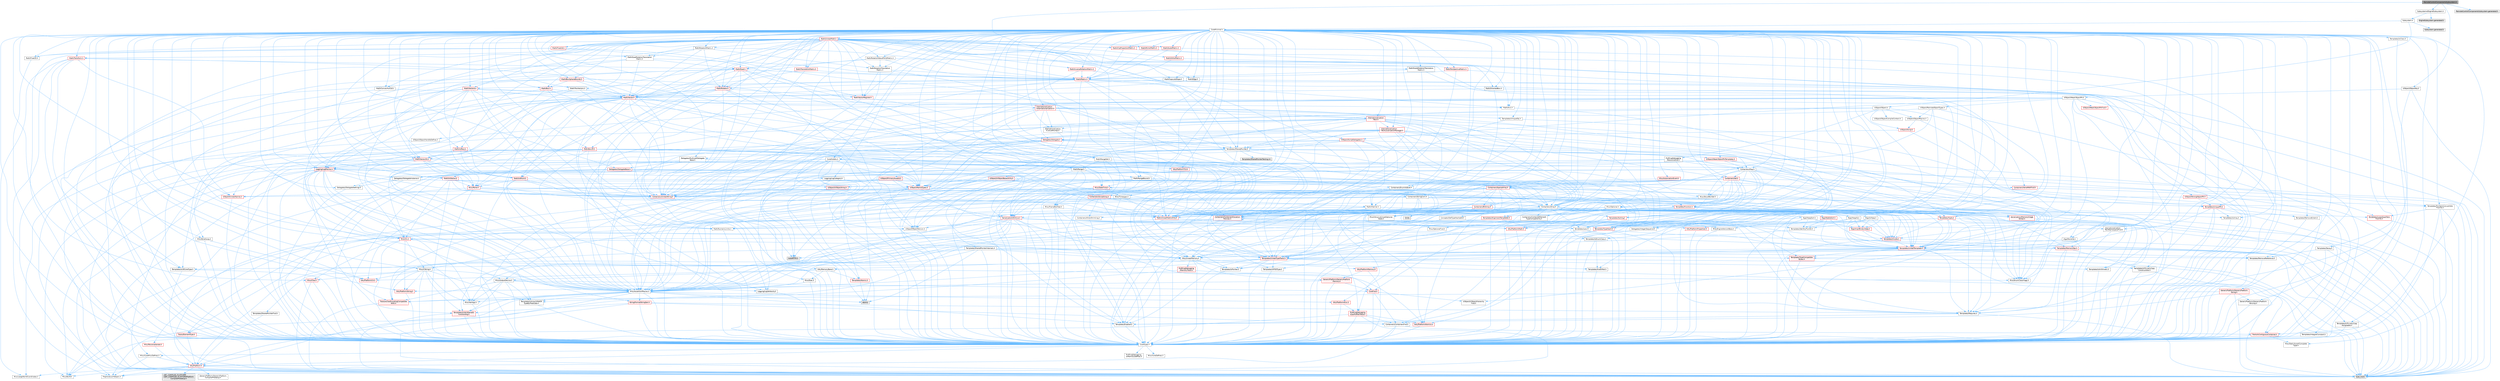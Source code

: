 digraph "RemoteControlComponentsSubsystem.h"
{
 // INTERACTIVE_SVG=YES
 // LATEX_PDF_SIZE
  bgcolor="transparent";
  edge [fontname=Helvetica,fontsize=10,labelfontname=Helvetica,labelfontsize=10];
  node [fontname=Helvetica,fontsize=10,shape=box,height=0.2,width=0.4];
  Node1 [id="Node000001",label="RemoteControlComponentsSubsystem.h",height=0.2,width=0.4,color="gray40", fillcolor="grey60", style="filled", fontcolor="black",tooltip=" "];
  Node1 -> Node2 [id="edge1_Node000001_Node000002",color="steelblue1",style="solid",tooltip=" "];
  Node2 [id="Node000002",label="Subsystems/EngineSubsystem.h",height=0.2,width=0.4,color="grey40", fillcolor="white", style="filled",URL="$d7/df1/EngineSubsystem_8h.html",tooltip=" "];
  Node2 -> Node3 [id="edge2_Node000002_Node000003",color="steelblue1",style="solid",tooltip=" "];
  Node3 [id="Node000003",label="Subsystem.h",height=0.2,width=0.4,color="grey40", fillcolor="white", style="filled",URL="$d2/d75/Subsystem_8h.html",tooltip=" "];
  Node3 -> Node4 [id="edge3_Node000003_Node000004",color="steelblue1",style="solid",tooltip=" "];
  Node4 [id="Node000004",label="CoreMinimal.h",height=0.2,width=0.4,color="grey40", fillcolor="white", style="filled",URL="$d7/d67/CoreMinimal_8h.html",tooltip=" "];
  Node4 -> Node5 [id="edge4_Node000004_Node000005",color="steelblue1",style="solid",tooltip=" "];
  Node5 [id="Node000005",label="CoreTypes.h",height=0.2,width=0.4,color="grey40", fillcolor="white", style="filled",URL="$dc/dec/CoreTypes_8h.html",tooltip=" "];
  Node5 -> Node6 [id="edge5_Node000005_Node000006",color="steelblue1",style="solid",tooltip=" "];
  Node6 [id="Node000006",label="HAL/Platform.h",height=0.2,width=0.4,color="red", fillcolor="#FFF0F0", style="filled",URL="$d9/dd0/Platform_8h.html",tooltip=" "];
  Node6 -> Node7 [id="edge6_Node000006_Node000007",color="steelblue1",style="solid",tooltip=" "];
  Node7 [id="Node000007",label="Misc/Build.h",height=0.2,width=0.4,color="grey40", fillcolor="white", style="filled",URL="$d3/dbb/Build_8h.html",tooltip=" "];
  Node6 -> Node8 [id="edge7_Node000006_Node000008",color="steelblue1",style="solid",tooltip=" "];
  Node8 [id="Node000008",label="Misc/LargeWorldCoordinates.h",height=0.2,width=0.4,color="grey40", fillcolor="white", style="filled",URL="$d2/dcb/LargeWorldCoordinates_8h.html",tooltip=" "];
  Node6 -> Node9 [id="edge8_Node000006_Node000009",color="steelblue1",style="solid",tooltip=" "];
  Node9 [id="Node000009",label="type_traits",height=0.2,width=0.4,color="grey60", fillcolor="#E0E0E0", style="filled",tooltip=" "];
  Node6 -> Node10 [id="edge9_Node000006_Node000010",color="steelblue1",style="solid",tooltip=" "];
  Node10 [id="Node000010",label="PreprocessorHelpers.h",height=0.2,width=0.4,color="grey40", fillcolor="white", style="filled",URL="$db/ddb/PreprocessorHelpers_8h.html",tooltip=" "];
  Node6 -> Node11 [id="edge10_Node000006_Node000011",color="steelblue1",style="solid",tooltip=" "];
  Node11 [id="Node000011",label="UBT_COMPILED_PLATFORM\l/UBT_COMPILED_PLATFORMPlatform\lCompilerPreSetup.h",height=0.2,width=0.4,color="grey60", fillcolor="#E0E0E0", style="filled",tooltip=" "];
  Node6 -> Node12 [id="edge11_Node000006_Node000012",color="steelblue1",style="solid",tooltip=" "];
  Node12 [id="Node000012",label="GenericPlatform/GenericPlatform\lCompilerPreSetup.h",height=0.2,width=0.4,color="grey40", fillcolor="white", style="filled",URL="$d9/dc8/GenericPlatformCompilerPreSetup_8h.html",tooltip=" "];
  Node5 -> Node16 [id="edge12_Node000005_Node000016",color="steelblue1",style="solid",tooltip=" "];
  Node16 [id="Node000016",label="ProfilingDebugging\l/UMemoryDefines.h",height=0.2,width=0.4,color="grey40", fillcolor="white", style="filled",URL="$d2/da2/UMemoryDefines_8h.html",tooltip=" "];
  Node5 -> Node17 [id="edge13_Node000005_Node000017",color="steelblue1",style="solid",tooltip=" "];
  Node17 [id="Node000017",label="Misc/CoreMiscDefines.h",height=0.2,width=0.4,color="grey40", fillcolor="white", style="filled",URL="$da/d38/CoreMiscDefines_8h.html",tooltip=" "];
  Node17 -> Node6 [id="edge14_Node000017_Node000006",color="steelblue1",style="solid",tooltip=" "];
  Node17 -> Node10 [id="edge15_Node000017_Node000010",color="steelblue1",style="solid",tooltip=" "];
  Node5 -> Node18 [id="edge16_Node000005_Node000018",color="steelblue1",style="solid",tooltip=" "];
  Node18 [id="Node000018",label="Misc/CoreDefines.h",height=0.2,width=0.4,color="grey40", fillcolor="white", style="filled",URL="$d3/dd2/CoreDefines_8h.html",tooltip=" "];
  Node4 -> Node19 [id="edge17_Node000004_Node000019",color="steelblue1",style="solid",tooltip=" "];
  Node19 [id="Node000019",label="CoreFwd.h",height=0.2,width=0.4,color="red", fillcolor="#FFF0F0", style="filled",URL="$d1/d1e/CoreFwd_8h.html",tooltip=" "];
  Node19 -> Node5 [id="edge18_Node000019_Node000005",color="steelblue1",style="solid",tooltip=" "];
  Node19 -> Node20 [id="edge19_Node000019_Node000020",color="steelblue1",style="solid",tooltip=" "];
  Node20 [id="Node000020",label="Containers/ContainersFwd.h",height=0.2,width=0.4,color="grey40", fillcolor="white", style="filled",URL="$d4/d0a/ContainersFwd_8h.html",tooltip=" "];
  Node20 -> Node6 [id="edge20_Node000020_Node000006",color="steelblue1",style="solid",tooltip=" "];
  Node20 -> Node5 [id="edge21_Node000020_Node000005",color="steelblue1",style="solid",tooltip=" "];
  Node20 -> Node21 [id="edge22_Node000020_Node000021",color="steelblue1",style="solid",tooltip=" "];
  Node21 [id="Node000021",label="Traits/IsContiguousContainer.h",height=0.2,width=0.4,color="red", fillcolor="#FFF0F0", style="filled",URL="$d5/d3c/IsContiguousContainer_8h.html",tooltip=" "];
  Node21 -> Node5 [id="edge23_Node000021_Node000005",color="steelblue1",style="solid",tooltip=" "];
  Node21 -> Node22 [id="edge24_Node000021_Node000022",color="steelblue1",style="solid",tooltip=" "];
  Node22 [id="Node000022",label="Misc/StaticAssertComplete\lType.h",height=0.2,width=0.4,color="grey40", fillcolor="white", style="filled",URL="$d5/d4e/StaticAssertCompleteType_8h.html",tooltip=" "];
  Node19 -> Node25 [id="edge25_Node000019_Node000025",color="steelblue1",style="solid",tooltip=" "];
  Node25 [id="Node000025",label="UObject/UObjectHierarchy\lFwd.h",height=0.2,width=0.4,color="grey40", fillcolor="white", style="filled",URL="$d3/d13/UObjectHierarchyFwd_8h.html",tooltip=" "];
  Node4 -> Node25 [id="edge26_Node000004_Node000025",color="steelblue1",style="solid",tooltip=" "];
  Node4 -> Node20 [id="edge27_Node000004_Node000020",color="steelblue1",style="solid",tooltip=" "];
  Node4 -> Node26 [id="edge28_Node000004_Node000026",color="steelblue1",style="solid",tooltip=" "];
  Node26 [id="Node000026",label="Misc/VarArgs.h",height=0.2,width=0.4,color="grey40", fillcolor="white", style="filled",URL="$d5/d6f/VarArgs_8h.html",tooltip=" "];
  Node26 -> Node5 [id="edge29_Node000026_Node000005",color="steelblue1",style="solid",tooltip=" "];
  Node4 -> Node27 [id="edge30_Node000004_Node000027",color="steelblue1",style="solid",tooltip=" "];
  Node27 [id="Node000027",label="Logging/LogVerbosity.h",height=0.2,width=0.4,color="grey40", fillcolor="white", style="filled",URL="$d2/d8f/LogVerbosity_8h.html",tooltip=" "];
  Node27 -> Node5 [id="edge31_Node000027_Node000005",color="steelblue1",style="solid",tooltip=" "];
  Node4 -> Node28 [id="edge32_Node000004_Node000028",color="steelblue1",style="solid",tooltip=" "];
  Node28 [id="Node000028",label="Misc/OutputDevice.h",height=0.2,width=0.4,color="grey40", fillcolor="white", style="filled",URL="$d7/d32/OutputDevice_8h.html",tooltip=" "];
  Node28 -> Node19 [id="edge33_Node000028_Node000019",color="steelblue1",style="solid",tooltip=" "];
  Node28 -> Node5 [id="edge34_Node000028_Node000005",color="steelblue1",style="solid",tooltip=" "];
  Node28 -> Node27 [id="edge35_Node000028_Node000027",color="steelblue1",style="solid",tooltip=" "];
  Node28 -> Node26 [id="edge36_Node000028_Node000026",color="steelblue1",style="solid",tooltip=" "];
  Node28 -> Node29 [id="edge37_Node000028_Node000029",color="steelblue1",style="solid",tooltip=" "];
  Node29 [id="Node000029",label="Templates/IsArrayOrRefOf\lTypeByPredicate.h",height=0.2,width=0.4,color="grey40", fillcolor="white", style="filled",URL="$d6/da1/IsArrayOrRefOfTypeByPredicate_8h.html",tooltip=" "];
  Node29 -> Node5 [id="edge38_Node000029_Node000005",color="steelblue1",style="solid",tooltip=" "];
  Node28 -> Node30 [id="edge39_Node000028_Node000030",color="steelblue1",style="solid",tooltip=" "];
  Node30 [id="Node000030",label="Templates/IsValidVariadic\lFunctionArg.h",height=0.2,width=0.4,color="red", fillcolor="#FFF0F0", style="filled",URL="$d0/dc8/IsValidVariadicFunctionArg_8h.html",tooltip=" "];
  Node30 -> Node5 [id="edge40_Node000030_Node000005",color="steelblue1",style="solid",tooltip=" "];
  Node30 -> Node9 [id="edge41_Node000030_Node000009",color="steelblue1",style="solid",tooltip=" "];
  Node28 -> Node32 [id="edge42_Node000028_Node000032",color="steelblue1",style="solid",tooltip=" "];
  Node32 [id="Node000032",label="Traits/IsCharEncodingCompatible\lWith.h",height=0.2,width=0.4,color="red", fillcolor="#FFF0F0", style="filled",URL="$df/dd1/IsCharEncodingCompatibleWith_8h.html",tooltip=" "];
  Node32 -> Node9 [id="edge43_Node000032_Node000009",color="steelblue1",style="solid",tooltip=" "];
  Node4 -> Node34 [id="edge44_Node000004_Node000034",color="steelblue1",style="solid",tooltip=" "];
  Node34 [id="Node000034",label="HAL/PlatformCrt.h",height=0.2,width=0.4,color="red", fillcolor="#FFF0F0", style="filled",URL="$d8/d75/PlatformCrt_8h.html",tooltip=" "];
  Node4 -> Node44 [id="edge45_Node000004_Node000044",color="steelblue1",style="solid",tooltip=" "];
  Node44 [id="Node000044",label="HAL/PlatformMisc.h",height=0.2,width=0.4,color="red", fillcolor="#FFF0F0", style="filled",URL="$d0/df5/PlatformMisc_8h.html",tooltip=" "];
  Node44 -> Node5 [id="edge46_Node000044_Node000005",color="steelblue1",style="solid",tooltip=" "];
  Node44 -> Node55 [id="edge47_Node000044_Node000055",color="steelblue1",style="solid",tooltip=" "];
  Node55 [id="Node000055",label="ProfilingDebugging\l/CpuProfilerTrace.h",height=0.2,width=0.4,color="red", fillcolor="#FFF0F0", style="filled",URL="$da/dcb/CpuProfilerTrace_8h.html",tooltip=" "];
  Node55 -> Node5 [id="edge48_Node000055_Node000005",color="steelblue1",style="solid",tooltip=" "];
  Node55 -> Node20 [id="edge49_Node000055_Node000020",color="steelblue1",style="solid",tooltip=" "];
  Node55 -> Node56 [id="edge50_Node000055_Node000056",color="steelblue1",style="solid",tooltip=" "];
  Node56 [id="Node000056",label="HAL/PlatformAtomics.h",height=0.2,width=0.4,color="red", fillcolor="#FFF0F0", style="filled",URL="$d3/d36/PlatformAtomics_8h.html",tooltip=" "];
  Node56 -> Node5 [id="edge51_Node000056_Node000005",color="steelblue1",style="solid",tooltip=" "];
  Node55 -> Node10 [id="edge52_Node000055_Node000010",color="steelblue1",style="solid",tooltip=" "];
  Node55 -> Node7 [id="edge53_Node000055_Node000007",color="steelblue1",style="solid",tooltip=" "];
  Node4 -> Node63 [id="edge54_Node000004_Node000063",color="steelblue1",style="solid",tooltip=" "];
  Node63 [id="Node000063",label="Misc/AssertionMacros.h",height=0.2,width=0.4,color="grey40", fillcolor="white", style="filled",URL="$d0/dfa/AssertionMacros_8h.html",tooltip=" "];
  Node63 -> Node5 [id="edge55_Node000063_Node000005",color="steelblue1",style="solid",tooltip=" "];
  Node63 -> Node6 [id="edge56_Node000063_Node000006",color="steelblue1",style="solid",tooltip=" "];
  Node63 -> Node44 [id="edge57_Node000063_Node000044",color="steelblue1",style="solid",tooltip=" "];
  Node63 -> Node10 [id="edge58_Node000063_Node000010",color="steelblue1",style="solid",tooltip=" "];
  Node63 -> Node64 [id="edge59_Node000063_Node000064",color="steelblue1",style="solid",tooltip=" "];
  Node64 [id="Node000064",label="Templates/EnableIf.h",height=0.2,width=0.4,color="grey40", fillcolor="white", style="filled",URL="$d7/d60/EnableIf_8h.html",tooltip=" "];
  Node64 -> Node5 [id="edge60_Node000064_Node000005",color="steelblue1",style="solid",tooltip=" "];
  Node63 -> Node29 [id="edge61_Node000063_Node000029",color="steelblue1",style="solid",tooltip=" "];
  Node63 -> Node30 [id="edge62_Node000063_Node000030",color="steelblue1",style="solid",tooltip=" "];
  Node63 -> Node32 [id="edge63_Node000063_Node000032",color="steelblue1",style="solid",tooltip=" "];
  Node63 -> Node26 [id="edge64_Node000063_Node000026",color="steelblue1",style="solid",tooltip=" "];
  Node63 -> Node65 [id="edge65_Node000063_Node000065",color="steelblue1",style="solid",tooltip=" "];
  Node65 [id="Node000065",label="String/FormatStringSan.h",height=0.2,width=0.4,color="red", fillcolor="#FFF0F0", style="filled",URL="$d3/d8b/FormatStringSan_8h.html",tooltip=" "];
  Node65 -> Node9 [id="edge66_Node000065_Node000009",color="steelblue1",style="solid",tooltip=" "];
  Node65 -> Node5 [id="edge67_Node000065_Node000005",color="steelblue1",style="solid",tooltip=" "];
  Node65 -> Node66 [id="edge68_Node000065_Node000066",color="steelblue1",style="solid",tooltip=" "];
  Node66 [id="Node000066",label="Templates/Requires.h",height=0.2,width=0.4,color="grey40", fillcolor="white", style="filled",URL="$dc/d96/Requires_8h.html",tooltip=" "];
  Node66 -> Node64 [id="edge69_Node000066_Node000064",color="steelblue1",style="solid",tooltip=" "];
  Node66 -> Node9 [id="edge70_Node000066_Node000009",color="steelblue1",style="solid",tooltip=" "];
  Node65 -> Node30 [id="edge71_Node000065_Node000030",color="steelblue1",style="solid",tooltip=" "];
  Node65 -> Node20 [id="edge72_Node000065_Node000020",color="steelblue1",style="solid",tooltip=" "];
  Node63 -> Node71 [id="edge73_Node000063_Node000071",color="steelblue1",style="solid",tooltip=" "];
  Node71 [id="Node000071",label="atomic",height=0.2,width=0.4,color="grey60", fillcolor="#E0E0E0", style="filled",tooltip=" "];
  Node4 -> Node72 [id="edge74_Node000004_Node000072",color="steelblue1",style="solid",tooltip=" "];
  Node72 [id="Node000072",label="Templates/IsPointer.h",height=0.2,width=0.4,color="grey40", fillcolor="white", style="filled",URL="$d7/d05/IsPointer_8h.html",tooltip=" "];
  Node72 -> Node5 [id="edge75_Node000072_Node000005",color="steelblue1",style="solid",tooltip=" "];
  Node4 -> Node73 [id="edge76_Node000004_Node000073",color="steelblue1",style="solid",tooltip=" "];
  Node73 [id="Node000073",label="HAL/PlatformMemory.h",height=0.2,width=0.4,color="red", fillcolor="#FFF0F0", style="filled",URL="$de/d68/PlatformMemory_8h.html",tooltip=" "];
  Node73 -> Node5 [id="edge77_Node000073_Node000005",color="steelblue1",style="solid",tooltip=" "];
  Node73 -> Node74 [id="edge78_Node000073_Node000074",color="steelblue1",style="solid",tooltip=" "];
  Node74 [id="Node000074",label="GenericPlatform/GenericPlatform\lMemory.h",height=0.2,width=0.4,color="red", fillcolor="#FFF0F0", style="filled",URL="$dd/d22/GenericPlatformMemory_8h.html",tooltip=" "];
  Node74 -> Node19 [id="edge79_Node000074_Node000019",color="steelblue1",style="solid",tooltip=" "];
  Node74 -> Node5 [id="edge80_Node000074_Node000005",color="steelblue1",style="solid",tooltip=" "];
  Node74 -> Node75 [id="edge81_Node000074_Node000075",color="steelblue1",style="solid",tooltip=" "];
  Node75 [id="Node000075",label="HAL/PlatformString.h",height=0.2,width=0.4,color="red", fillcolor="#FFF0F0", style="filled",URL="$db/db5/PlatformString_8h.html",tooltip=" "];
  Node75 -> Node5 [id="edge82_Node000075_Node000005",color="steelblue1",style="solid",tooltip=" "];
  Node4 -> Node56 [id="edge83_Node000004_Node000056",color="steelblue1",style="solid",tooltip=" "];
  Node4 -> Node78 [id="edge84_Node000004_Node000078",color="steelblue1",style="solid",tooltip=" "];
  Node78 [id="Node000078",label="Misc/Exec.h",height=0.2,width=0.4,color="grey40", fillcolor="white", style="filled",URL="$de/ddb/Exec_8h.html",tooltip=" "];
  Node78 -> Node5 [id="edge85_Node000078_Node000005",color="steelblue1",style="solid",tooltip=" "];
  Node78 -> Node63 [id="edge86_Node000078_Node000063",color="steelblue1",style="solid",tooltip=" "];
  Node4 -> Node79 [id="edge87_Node000004_Node000079",color="steelblue1",style="solid",tooltip=" "];
  Node79 [id="Node000079",label="HAL/MemoryBase.h",height=0.2,width=0.4,color="grey40", fillcolor="white", style="filled",URL="$d6/d9f/MemoryBase_8h.html",tooltip=" "];
  Node79 -> Node5 [id="edge88_Node000079_Node000005",color="steelblue1",style="solid",tooltip=" "];
  Node79 -> Node56 [id="edge89_Node000079_Node000056",color="steelblue1",style="solid",tooltip=" "];
  Node79 -> Node34 [id="edge90_Node000079_Node000034",color="steelblue1",style="solid",tooltip=" "];
  Node79 -> Node78 [id="edge91_Node000079_Node000078",color="steelblue1",style="solid",tooltip=" "];
  Node79 -> Node28 [id="edge92_Node000079_Node000028",color="steelblue1",style="solid",tooltip=" "];
  Node79 -> Node80 [id="edge93_Node000079_Node000080",color="steelblue1",style="solid",tooltip=" "];
  Node80 [id="Node000080",label="Templates/Atomic.h",height=0.2,width=0.4,color="red", fillcolor="#FFF0F0", style="filled",URL="$d3/d91/Atomic_8h.html",tooltip=" "];
  Node80 -> Node71 [id="edge94_Node000080_Node000071",color="steelblue1",style="solid",tooltip=" "];
  Node4 -> Node89 [id="edge95_Node000004_Node000089",color="steelblue1",style="solid",tooltip=" "];
  Node89 [id="Node000089",label="HAL/UnrealMemory.h",height=0.2,width=0.4,color="grey40", fillcolor="white", style="filled",URL="$d9/d96/UnrealMemory_8h.html",tooltip=" "];
  Node89 -> Node5 [id="edge96_Node000089_Node000005",color="steelblue1",style="solid",tooltip=" "];
  Node89 -> Node74 [id="edge97_Node000089_Node000074",color="steelblue1",style="solid",tooltip=" "];
  Node89 -> Node79 [id="edge98_Node000089_Node000079",color="steelblue1",style="solid",tooltip=" "];
  Node89 -> Node73 [id="edge99_Node000089_Node000073",color="steelblue1",style="solid",tooltip=" "];
  Node89 -> Node90 [id="edge100_Node000089_Node000090",color="steelblue1",style="solid",tooltip=" "];
  Node90 [id="Node000090",label="ProfilingDebugging\l/MemoryTrace.h",height=0.2,width=0.4,color="red", fillcolor="#FFF0F0", style="filled",URL="$da/dd7/MemoryTrace_8h.html",tooltip=" "];
  Node90 -> Node6 [id="edge101_Node000090_Node000006",color="steelblue1",style="solid",tooltip=" "];
  Node90 -> Node51 [id="edge102_Node000090_Node000051",color="steelblue1",style="solid",tooltip=" "];
  Node51 [id="Node000051",label="Misc/EnumClassFlags.h",height=0.2,width=0.4,color="grey40", fillcolor="white", style="filled",URL="$d8/de7/EnumClassFlags_8h.html",tooltip=" "];
  Node89 -> Node72 [id="edge103_Node000089_Node000072",color="steelblue1",style="solid",tooltip=" "];
  Node4 -> Node91 [id="edge104_Node000004_Node000091",color="steelblue1",style="solid",tooltip=" "];
  Node91 [id="Node000091",label="Templates/IsArithmetic.h",height=0.2,width=0.4,color="grey40", fillcolor="white", style="filled",URL="$d2/d5d/IsArithmetic_8h.html",tooltip=" "];
  Node91 -> Node5 [id="edge105_Node000091_Node000005",color="steelblue1",style="solid",tooltip=" "];
  Node4 -> Node85 [id="edge106_Node000004_Node000085",color="steelblue1",style="solid",tooltip=" "];
  Node85 [id="Node000085",label="Templates/AndOrNot.h",height=0.2,width=0.4,color="grey40", fillcolor="white", style="filled",URL="$db/d0a/AndOrNot_8h.html",tooltip=" "];
  Node85 -> Node5 [id="edge107_Node000085_Node000005",color="steelblue1",style="solid",tooltip=" "];
  Node4 -> Node92 [id="edge108_Node000004_Node000092",color="steelblue1",style="solid",tooltip=" "];
  Node92 [id="Node000092",label="Templates/IsPODType.h",height=0.2,width=0.4,color="grey40", fillcolor="white", style="filled",URL="$d7/db1/IsPODType_8h.html",tooltip=" "];
  Node92 -> Node5 [id="edge109_Node000092_Node000005",color="steelblue1",style="solid",tooltip=" "];
  Node4 -> Node93 [id="edge110_Node000004_Node000093",color="steelblue1",style="solid",tooltip=" "];
  Node93 [id="Node000093",label="Templates/IsUECoreType.h",height=0.2,width=0.4,color="grey40", fillcolor="white", style="filled",URL="$d1/db8/IsUECoreType_8h.html",tooltip=" "];
  Node93 -> Node5 [id="edge111_Node000093_Node000005",color="steelblue1",style="solid",tooltip=" "];
  Node93 -> Node9 [id="edge112_Node000093_Node000009",color="steelblue1",style="solid",tooltip=" "];
  Node4 -> Node86 [id="edge113_Node000004_Node000086",color="steelblue1",style="solid",tooltip=" "];
  Node86 [id="Node000086",label="Templates/IsTriviallyCopy\lConstructible.h",height=0.2,width=0.4,color="grey40", fillcolor="white", style="filled",URL="$d3/d78/IsTriviallyCopyConstructible_8h.html",tooltip=" "];
  Node86 -> Node5 [id="edge114_Node000086_Node000005",color="steelblue1",style="solid",tooltip=" "];
  Node86 -> Node9 [id="edge115_Node000086_Node000009",color="steelblue1",style="solid",tooltip=" "];
  Node4 -> Node94 [id="edge116_Node000004_Node000094",color="steelblue1",style="solid",tooltip=" "];
  Node94 [id="Node000094",label="Templates/UnrealTypeTraits.h",height=0.2,width=0.4,color="red", fillcolor="#FFF0F0", style="filled",URL="$d2/d2d/UnrealTypeTraits_8h.html",tooltip=" "];
  Node94 -> Node5 [id="edge117_Node000094_Node000005",color="steelblue1",style="solid",tooltip=" "];
  Node94 -> Node72 [id="edge118_Node000094_Node000072",color="steelblue1",style="solid",tooltip=" "];
  Node94 -> Node63 [id="edge119_Node000094_Node000063",color="steelblue1",style="solid",tooltip=" "];
  Node94 -> Node85 [id="edge120_Node000094_Node000085",color="steelblue1",style="solid",tooltip=" "];
  Node94 -> Node64 [id="edge121_Node000094_Node000064",color="steelblue1",style="solid",tooltip=" "];
  Node94 -> Node91 [id="edge122_Node000094_Node000091",color="steelblue1",style="solid",tooltip=" "];
  Node94 -> Node92 [id="edge123_Node000094_Node000092",color="steelblue1",style="solid",tooltip=" "];
  Node94 -> Node93 [id="edge124_Node000094_Node000093",color="steelblue1",style="solid",tooltip=" "];
  Node94 -> Node86 [id="edge125_Node000094_Node000086",color="steelblue1",style="solid",tooltip=" "];
  Node4 -> Node64 [id="edge126_Node000004_Node000064",color="steelblue1",style="solid",tooltip=" "];
  Node4 -> Node96 [id="edge127_Node000004_Node000096",color="steelblue1",style="solid",tooltip=" "];
  Node96 [id="Node000096",label="Templates/RemoveReference.h",height=0.2,width=0.4,color="grey40", fillcolor="white", style="filled",URL="$da/dbe/RemoveReference_8h.html",tooltip=" "];
  Node96 -> Node5 [id="edge128_Node000096_Node000005",color="steelblue1",style="solid",tooltip=" "];
  Node4 -> Node97 [id="edge129_Node000004_Node000097",color="steelblue1",style="solid",tooltip=" "];
  Node97 [id="Node000097",label="Templates/IntegralConstant.h",height=0.2,width=0.4,color="grey40", fillcolor="white", style="filled",URL="$db/d1b/IntegralConstant_8h.html",tooltip=" "];
  Node97 -> Node5 [id="edge130_Node000097_Node000005",color="steelblue1",style="solid",tooltip=" "];
  Node4 -> Node98 [id="edge131_Node000004_Node000098",color="steelblue1",style="solid",tooltip=" "];
  Node98 [id="Node000098",label="Templates/IsClass.h",height=0.2,width=0.4,color="grey40", fillcolor="white", style="filled",URL="$db/dcb/IsClass_8h.html",tooltip=" "];
  Node98 -> Node5 [id="edge132_Node000098_Node000005",color="steelblue1",style="solid",tooltip=" "];
  Node4 -> Node99 [id="edge133_Node000004_Node000099",color="steelblue1",style="solid",tooltip=" "];
  Node99 [id="Node000099",label="Templates/TypeCompatible\lBytes.h",height=0.2,width=0.4,color="red", fillcolor="#FFF0F0", style="filled",URL="$df/d0a/TypeCompatibleBytes_8h.html",tooltip=" "];
  Node99 -> Node5 [id="edge134_Node000099_Node000005",color="steelblue1",style="solid",tooltip=" "];
  Node99 -> Node9 [id="edge135_Node000099_Node000009",color="steelblue1",style="solid",tooltip=" "];
  Node4 -> Node21 [id="edge136_Node000004_Node000021",color="steelblue1",style="solid",tooltip=" "];
  Node4 -> Node100 [id="edge137_Node000004_Node000100",color="steelblue1",style="solid",tooltip=" "];
  Node100 [id="Node000100",label="Templates/UnrealTemplate.h",height=0.2,width=0.4,color="red", fillcolor="#FFF0F0", style="filled",URL="$d4/d24/UnrealTemplate_8h.html",tooltip=" "];
  Node100 -> Node5 [id="edge138_Node000100_Node000005",color="steelblue1",style="solid",tooltip=" "];
  Node100 -> Node72 [id="edge139_Node000100_Node000072",color="steelblue1",style="solid",tooltip=" "];
  Node100 -> Node89 [id="edge140_Node000100_Node000089",color="steelblue1",style="solid",tooltip=" "];
  Node100 -> Node94 [id="edge141_Node000100_Node000094",color="steelblue1",style="solid",tooltip=" "];
  Node100 -> Node96 [id="edge142_Node000100_Node000096",color="steelblue1",style="solid",tooltip=" "];
  Node100 -> Node66 [id="edge143_Node000100_Node000066",color="steelblue1",style="solid",tooltip=" "];
  Node100 -> Node99 [id="edge144_Node000100_Node000099",color="steelblue1",style="solid",tooltip=" "];
  Node100 -> Node21 [id="edge145_Node000100_Node000021",color="steelblue1",style="solid",tooltip=" "];
  Node100 -> Node9 [id="edge146_Node000100_Node000009",color="steelblue1",style="solid",tooltip=" "];
  Node4 -> Node49 [id="edge147_Node000004_Node000049",color="steelblue1",style="solid",tooltip=" "];
  Node49 [id="Node000049",label="Math/NumericLimits.h",height=0.2,width=0.4,color="grey40", fillcolor="white", style="filled",URL="$df/d1b/NumericLimits_8h.html",tooltip=" "];
  Node49 -> Node5 [id="edge148_Node000049_Node000005",color="steelblue1",style="solid",tooltip=" "];
  Node4 -> Node104 [id="edge149_Node000004_Node000104",color="steelblue1",style="solid",tooltip=" "];
  Node104 [id="Node000104",label="HAL/PlatformMath.h",height=0.2,width=0.4,color="red", fillcolor="#FFF0F0", style="filled",URL="$dc/d53/PlatformMath_8h.html",tooltip=" "];
  Node104 -> Node5 [id="edge150_Node000104_Node000005",color="steelblue1",style="solid",tooltip=" "];
  Node4 -> Node87 [id="edge151_Node000004_Node000087",color="steelblue1",style="solid",tooltip=" "];
  Node87 [id="Node000087",label="Templates/IsTriviallyCopy\lAssignable.h",height=0.2,width=0.4,color="grey40", fillcolor="white", style="filled",URL="$d2/df2/IsTriviallyCopyAssignable_8h.html",tooltip=" "];
  Node87 -> Node5 [id="edge152_Node000087_Node000005",color="steelblue1",style="solid",tooltip=" "];
  Node87 -> Node9 [id="edge153_Node000087_Node000009",color="steelblue1",style="solid",tooltip=" "];
  Node4 -> Node112 [id="edge154_Node000004_Node000112",color="steelblue1",style="solid",tooltip=" "];
  Node112 [id="Node000112",label="Templates/MemoryOps.h",height=0.2,width=0.4,color="red", fillcolor="#FFF0F0", style="filled",URL="$db/dea/MemoryOps_8h.html",tooltip=" "];
  Node112 -> Node5 [id="edge155_Node000112_Node000005",color="steelblue1",style="solid",tooltip=" "];
  Node112 -> Node89 [id="edge156_Node000112_Node000089",color="steelblue1",style="solid",tooltip=" "];
  Node112 -> Node87 [id="edge157_Node000112_Node000087",color="steelblue1",style="solid",tooltip=" "];
  Node112 -> Node86 [id="edge158_Node000112_Node000086",color="steelblue1",style="solid",tooltip=" "];
  Node112 -> Node66 [id="edge159_Node000112_Node000066",color="steelblue1",style="solid",tooltip=" "];
  Node112 -> Node94 [id="edge160_Node000112_Node000094",color="steelblue1",style="solid",tooltip=" "];
  Node112 -> Node9 [id="edge161_Node000112_Node000009",color="steelblue1",style="solid",tooltip=" "];
  Node4 -> Node113 [id="edge162_Node000004_Node000113",color="steelblue1",style="solid",tooltip=" "];
  Node113 [id="Node000113",label="Containers/ContainerAllocation\lPolicies.h",height=0.2,width=0.4,color="red", fillcolor="#FFF0F0", style="filled",URL="$d7/dff/ContainerAllocationPolicies_8h.html",tooltip=" "];
  Node113 -> Node5 [id="edge163_Node000113_Node000005",color="steelblue1",style="solid",tooltip=" "];
  Node113 -> Node113 [id="edge164_Node000113_Node000113",color="steelblue1",style="solid",tooltip=" "];
  Node113 -> Node104 [id="edge165_Node000113_Node000104",color="steelblue1",style="solid",tooltip=" "];
  Node113 -> Node89 [id="edge166_Node000113_Node000089",color="steelblue1",style="solid",tooltip=" "];
  Node113 -> Node49 [id="edge167_Node000113_Node000049",color="steelblue1",style="solid",tooltip=" "];
  Node113 -> Node63 [id="edge168_Node000113_Node000063",color="steelblue1",style="solid",tooltip=" "];
  Node113 -> Node112 [id="edge169_Node000113_Node000112",color="steelblue1",style="solid",tooltip=" "];
  Node113 -> Node99 [id="edge170_Node000113_Node000099",color="steelblue1",style="solid",tooltip=" "];
  Node113 -> Node9 [id="edge171_Node000113_Node000009",color="steelblue1",style="solid",tooltip=" "];
  Node4 -> Node116 [id="edge172_Node000004_Node000116",color="steelblue1",style="solid",tooltip=" "];
  Node116 [id="Node000116",label="Templates/IsEnumClass.h",height=0.2,width=0.4,color="grey40", fillcolor="white", style="filled",URL="$d7/d15/IsEnumClass_8h.html",tooltip=" "];
  Node116 -> Node5 [id="edge173_Node000116_Node000005",color="steelblue1",style="solid",tooltip=" "];
  Node116 -> Node85 [id="edge174_Node000116_Node000085",color="steelblue1",style="solid",tooltip=" "];
  Node4 -> Node117 [id="edge175_Node000004_Node000117",color="steelblue1",style="solid",tooltip=" "];
  Node117 [id="Node000117",label="HAL/PlatformProperties.h",height=0.2,width=0.4,color="red", fillcolor="#FFF0F0", style="filled",URL="$d9/db0/PlatformProperties_8h.html",tooltip=" "];
  Node117 -> Node5 [id="edge176_Node000117_Node000005",color="steelblue1",style="solid",tooltip=" "];
  Node4 -> Node120 [id="edge177_Node000004_Node000120",color="steelblue1",style="solid",tooltip=" "];
  Node120 [id="Node000120",label="Misc/EngineVersionBase.h",height=0.2,width=0.4,color="grey40", fillcolor="white", style="filled",URL="$d5/d2b/EngineVersionBase_8h.html",tooltip=" "];
  Node120 -> Node5 [id="edge178_Node000120_Node000005",color="steelblue1",style="solid",tooltip=" "];
  Node4 -> Node121 [id="edge179_Node000004_Node000121",color="steelblue1",style="solid",tooltip=" "];
  Node121 [id="Node000121",label="Internationalization\l/TextNamespaceFwd.h",height=0.2,width=0.4,color="grey40", fillcolor="white", style="filled",URL="$d8/d97/TextNamespaceFwd_8h.html",tooltip=" "];
  Node121 -> Node5 [id="edge180_Node000121_Node000005",color="steelblue1",style="solid",tooltip=" "];
  Node4 -> Node122 [id="edge181_Node000004_Node000122",color="steelblue1",style="solid",tooltip=" "];
  Node122 [id="Node000122",label="Serialization/Archive.h",height=0.2,width=0.4,color="red", fillcolor="#FFF0F0", style="filled",URL="$d7/d3b/Archive_8h.html",tooltip=" "];
  Node122 -> Node19 [id="edge182_Node000122_Node000019",color="steelblue1",style="solid",tooltip=" "];
  Node122 -> Node5 [id="edge183_Node000122_Node000005",color="steelblue1",style="solid",tooltip=" "];
  Node122 -> Node117 [id="edge184_Node000122_Node000117",color="steelblue1",style="solid",tooltip=" "];
  Node122 -> Node121 [id="edge185_Node000122_Node000121",color="steelblue1",style="solid",tooltip=" "];
  Node122 -> Node63 [id="edge186_Node000122_Node000063",color="steelblue1",style="solid",tooltip=" "];
  Node122 -> Node7 [id="edge187_Node000122_Node000007",color="steelblue1",style="solid",tooltip=" "];
  Node122 -> Node120 [id="edge188_Node000122_Node000120",color="steelblue1",style="solid",tooltip=" "];
  Node122 -> Node26 [id="edge189_Node000122_Node000026",color="steelblue1",style="solid",tooltip=" "];
  Node122 -> Node64 [id="edge190_Node000122_Node000064",color="steelblue1",style="solid",tooltip=" "];
  Node122 -> Node29 [id="edge191_Node000122_Node000029",color="steelblue1",style="solid",tooltip=" "];
  Node122 -> Node116 [id="edge192_Node000122_Node000116",color="steelblue1",style="solid",tooltip=" "];
  Node122 -> Node30 [id="edge193_Node000122_Node000030",color="steelblue1",style="solid",tooltip=" "];
  Node122 -> Node100 [id="edge194_Node000122_Node000100",color="steelblue1",style="solid",tooltip=" "];
  Node122 -> Node32 [id="edge195_Node000122_Node000032",color="steelblue1",style="solid",tooltip=" "];
  Node122 -> Node125 [id="edge196_Node000122_Node000125",color="steelblue1",style="solid",tooltip=" "];
  Node125 [id="Node000125",label="UObject/ObjectVersion.h",height=0.2,width=0.4,color="grey40", fillcolor="white", style="filled",URL="$da/d63/ObjectVersion_8h.html",tooltip=" "];
  Node125 -> Node5 [id="edge197_Node000125_Node000005",color="steelblue1",style="solid",tooltip=" "];
  Node4 -> Node126 [id="edge198_Node000004_Node000126",color="steelblue1",style="solid",tooltip=" "];
  Node126 [id="Node000126",label="Templates/Less.h",height=0.2,width=0.4,color="grey40", fillcolor="white", style="filled",URL="$de/dc8/Less_8h.html",tooltip=" "];
  Node126 -> Node5 [id="edge199_Node000126_Node000005",color="steelblue1",style="solid",tooltip=" "];
  Node126 -> Node100 [id="edge200_Node000126_Node000100",color="steelblue1",style="solid",tooltip=" "];
  Node4 -> Node127 [id="edge201_Node000004_Node000127",color="steelblue1",style="solid",tooltip=" "];
  Node127 [id="Node000127",label="Templates/Sorting.h",height=0.2,width=0.4,color="red", fillcolor="#FFF0F0", style="filled",URL="$d3/d9e/Sorting_8h.html",tooltip=" "];
  Node127 -> Node5 [id="edge202_Node000127_Node000005",color="steelblue1",style="solid",tooltip=" "];
  Node127 -> Node104 [id="edge203_Node000127_Node000104",color="steelblue1",style="solid",tooltip=" "];
  Node127 -> Node126 [id="edge204_Node000127_Node000126",color="steelblue1",style="solid",tooltip=" "];
  Node4 -> Node138 [id="edge205_Node000004_Node000138",color="steelblue1",style="solid",tooltip=" "];
  Node138 [id="Node000138",label="Misc/Char.h",height=0.2,width=0.4,color="red", fillcolor="#FFF0F0", style="filled",URL="$d0/d58/Char_8h.html",tooltip=" "];
  Node138 -> Node5 [id="edge206_Node000138_Node000005",color="steelblue1",style="solid",tooltip=" "];
  Node138 -> Node9 [id="edge207_Node000138_Node000009",color="steelblue1",style="solid",tooltip=" "];
  Node4 -> Node141 [id="edge208_Node000004_Node000141",color="steelblue1",style="solid",tooltip=" "];
  Node141 [id="Node000141",label="GenericPlatform/GenericPlatform\lStricmp.h",height=0.2,width=0.4,color="grey40", fillcolor="white", style="filled",URL="$d2/d86/GenericPlatformStricmp_8h.html",tooltip=" "];
  Node141 -> Node5 [id="edge209_Node000141_Node000005",color="steelblue1",style="solid",tooltip=" "];
  Node4 -> Node142 [id="edge210_Node000004_Node000142",color="steelblue1",style="solid",tooltip=" "];
  Node142 [id="Node000142",label="GenericPlatform/GenericPlatform\lString.h",height=0.2,width=0.4,color="red", fillcolor="#FFF0F0", style="filled",URL="$dd/d20/GenericPlatformString_8h.html",tooltip=" "];
  Node142 -> Node5 [id="edge211_Node000142_Node000005",color="steelblue1",style="solid",tooltip=" "];
  Node142 -> Node141 [id="edge212_Node000142_Node000141",color="steelblue1",style="solid",tooltip=" "];
  Node142 -> Node64 [id="edge213_Node000142_Node000064",color="steelblue1",style="solid",tooltip=" "];
  Node142 -> Node32 [id="edge214_Node000142_Node000032",color="steelblue1",style="solid",tooltip=" "];
  Node142 -> Node9 [id="edge215_Node000142_Node000009",color="steelblue1",style="solid",tooltip=" "];
  Node4 -> Node75 [id="edge216_Node000004_Node000075",color="steelblue1",style="solid",tooltip=" "];
  Node4 -> Node145 [id="edge217_Node000004_Node000145",color="steelblue1",style="solid",tooltip=" "];
  Node145 [id="Node000145",label="Misc/CString.h",height=0.2,width=0.4,color="grey40", fillcolor="white", style="filled",URL="$d2/d49/CString_8h.html",tooltip=" "];
  Node145 -> Node5 [id="edge218_Node000145_Node000005",color="steelblue1",style="solid",tooltip=" "];
  Node145 -> Node34 [id="edge219_Node000145_Node000034",color="steelblue1",style="solid",tooltip=" "];
  Node145 -> Node75 [id="edge220_Node000145_Node000075",color="steelblue1",style="solid",tooltip=" "];
  Node145 -> Node63 [id="edge221_Node000145_Node000063",color="steelblue1",style="solid",tooltip=" "];
  Node145 -> Node138 [id="edge222_Node000145_Node000138",color="steelblue1",style="solid",tooltip=" "];
  Node145 -> Node26 [id="edge223_Node000145_Node000026",color="steelblue1",style="solid",tooltip=" "];
  Node145 -> Node29 [id="edge224_Node000145_Node000029",color="steelblue1",style="solid",tooltip=" "];
  Node145 -> Node30 [id="edge225_Node000145_Node000030",color="steelblue1",style="solid",tooltip=" "];
  Node145 -> Node32 [id="edge226_Node000145_Node000032",color="steelblue1",style="solid",tooltip=" "];
  Node4 -> Node146 [id="edge227_Node000004_Node000146",color="steelblue1",style="solid",tooltip=" "];
  Node146 [id="Node000146",label="Misc/Crc.h",height=0.2,width=0.4,color="red", fillcolor="#FFF0F0", style="filled",URL="$d4/dd2/Crc_8h.html",tooltip=" "];
  Node146 -> Node5 [id="edge228_Node000146_Node000005",color="steelblue1",style="solid",tooltip=" "];
  Node146 -> Node75 [id="edge229_Node000146_Node000075",color="steelblue1",style="solid",tooltip=" "];
  Node146 -> Node63 [id="edge230_Node000146_Node000063",color="steelblue1",style="solid",tooltip=" "];
  Node146 -> Node145 [id="edge231_Node000146_Node000145",color="steelblue1",style="solid",tooltip=" "];
  Node146 -> Node138 [id="edge232_Node000146_Node000138",color="steelblue1",style="solid",tooltip=" "];
  Node146 -> Node94 [id="edge233_Node000146_Node000094",color="steelblue1",style="solid",tooltip=" "];
  Node4 -> Node137 [id="edge234_Node000004_Node000137",color="steelblue1",style="solid",tooltip=" "];
  Node137 [id="Node000137",label="Math/UnrealMathUtility.h",height=0.2,width=0.4,color="red", fillcolor="#FFF0F0", style="filled",URL="$db/db8/UnrealMathUtility_8h.html",tooltip=" "];
  Node137 -> Node5 [id="edge235_Node000137_Node000005",color="steelblue1",style="solid",tooltip=" "];
  Node137 -> Node63 [id="edge236_Node000137_Node000063",color="steelblue1",style="solid",tooltip=" "];
  Node137 -> Node104 [id="edge237_Node000137_Node000104",color="steelblue1",style="solid",tooltip=" "];
  Node137 -> Node66 [id="edge238_Node000137_Node000066",color="steelblue1",style="solid",tooltip=" "];
  Node4 -> Node147 [id="edge239_Node000004_Node000147",color="steelblue1",style="solid",tooltip=" "];
  Node147 [id="Node000147",label="Containers/UnrealString.h",height=0.2,width=0.4,color="red", fillcolor="#FFF0F0", style="filled",URL="$d5/dba/UnrealString_8h.html",tooltip=" "];
  Node4 -> Node151 [id="edge240_Node000004_Node000151",color="steelblue1",style="solid",tooltip=" "];
  Node151 [id="Node000151",label="Containers/Array.h",height=0.2,width=0.4,color="grey40", fillcolor="white", style="filled",URL="$df/dd0/Array_8h.html",tooltip=" "];
  Node151 -> Node5 [id="edge241_Node000151_Node000005",color="steelblue1",style="solid",tooltip=" "];
  Node151 -> Node63 [id="edge242_Node000151_Node000063",color="steelblue1",style="solid",tooltip=" "];
  Node151 -> Node152 [id="edge243_Node000151_Node000152",color="steelblue1",style="solid",tooltip=" "];
  Node152 [id="Node000152",label="Misc/IntrusiveUnsetOptional\lState.h",height=0.2,width=0.4,color="grey40", fillcolor="white", style="filled",URL="$d2/d0a/IntrusiveUnsetOptionalState_8h.html",tooltip=" "];
  Node152 -> Node153 [id="edge244_Node000152_Node000153",color="steelblue1",style="solid",tooltip=" "];
  Node153 [id="Node000153",label="Misc/OptionalFwd.h",height=0.2,width=0.4,color="grey40", fillcolor="white", style="filled",URL="$dc/d50/OptionalFwd_8h.html",tooltip=" "];
  Node151 -> Node154 [id="edge245_Node000151_Node000154",color="steelblue1",style="solid",tooltip=" "];
  Node154 [id="Node000154",label="Misc/ReverseIterate.h",height=0.2,width=0.4,color="red", fillcolor="#FFF0F0", style="filled",URL="$db/de3/ReverseIterate_8h.html",tooltip=" "];
  Node154 -> Node6 [id="edge246_Node000154_Node000006",color="steelblue1",style="solid",tooltip=" "];
  Node151 -> Node89 [id="edge247_Node000151_Node000089",color="steelblue1",style="solid",tooltip=" "];
  Node151 -> Node94 [id="edge248_Node000151_Node000094",color="steelblue1",style="solid",tooltip=" "];
  Node151 -> Node100 [id="edge249_Node000151_Node000100",color="steelblue1",style="solid",tooltip=" "];
  Node151 -> Node156 [id="edge250_Node000151_Node000156",color="steelblue1",style="solid",tooltip=" "];
  Node156 [id="Node000156",label="Containers/AllowShrinking.h",height=0.2,width=0.4,color="grey40", fillcolor="white", style="filled",URL="$d7/d1a/AllowShrinking_8h.html",tooltip=" "];
  Node156 -> Node5 [id="edge251_Node000156_Node000005",color="steelblue1",style="solid",tooltip=" "];
  Node151 -> Node113 [id="edge252_Node000151_Node000113",color="steelblue1",style="solid",tooltip=" "];
  Node151 -> Node157 [id="edge253_Node000151_Node000157",color="steelblue1",style="solid",tooltip=" "];
  Node157 [id="Node000157",label="Containers/ContainerElement\lTypeCompatibility.h",height=0.2,width=0.4,color="grey40", fillcolor="white", style="filled",URL="$df/ddf/ContainerElementTypeCompatibility_8h.html",tooltip=" "];
  Node157 -> Node5 [id="edge254_Node000157_Node000005",color="steelblue1",style="solid",tooltip=" "];
  Node157 -> Node94 [id="edge255_Node000157_Node000094",color="steelblue1",style="solid",tooltip=" "];
  Node151 -> Node122 [id="edge256_Node000151_Node000122",color="steelblue1",style="solid",tooltip=" "];
  Node151 -> Node158 [id="edge257_Node000151_Node000158",color="steelblue1",style="solid",tooltip=" "];
  Node158 [id="Node000158",label="Serialization/MemoryImage\lWriter.h",height=0.2,width=0.4,color="red", fillcolor="#FFF0F0", style="filled",URL="$d0/d08/MemoryImageWriter_8h.html",tooltip=" "];
  Node158 -> Node5 [id="edge258_Node000158_Node000005",color="steelblue1",style="solid",tooltip=" "];
  Node151 -> Node167 [id="edge259_Node000151_Node000167",color="steelblue1",style="solid",tooltip=" "];
  Node167 [id="Node000167",label="Algo/Heapify.h",height=0.2,width=0.4,color="grey40", fillcolor="white", style="filled",URL="$d0/d2a/Heapify_8h.html",tooltip=" "];
  Node167 -> Node134 [id="edge260_Node000167_Node000134",color="steelblue1",style="solid",tooltip=" "];
  Node134 [id="Node000134",label="Algo/Impl/BinaryHeap.h",height=0.2,width=0.4,color="red", fillcolor="#FFF0F0", style="filled",URL="$d7/da3/Algo_2Impl_2BinaryHeap_8h.html",tooltip=" "];
  Node134 -> Node130 [id="edge261_Node000134_Node000130",color="steelblue1",style="solid",tooltip=" "];
  Node130 [id="Node000130",label="Templates/Invoke.h",height=0.2,width=0.4,color="red", fillcolor="#FFF0F0", style="filled",URL="$d7/deb/Invoke_8h.html",tooltip=" "];
  Node130 -> Node5 [id="edge262_Node000130_Node000005",color="steelblue1",style="solid",tooltip=" "];
  Node130 -> Node100 [id="edge263_Node000130_Node000100",color="steelblue1",style="solid",tooltip=" "];
  Node130 -> Node9 [id="edge264_Node000130_Node000009",color="steelblue1",style="solid",tooltip=" "];
  Node134 -> Node9 [id="edge265_Node000134_Node000009",color="steelblue1",style="solid",tooltip=" "];
  Node167 -> Node129 [id="edge266_Node000167_Node000129",color="steelblue1",style="solid",tooltip=" "];
  Node129 [id="Node000129",label="Templates/IdentityFunctor.h",height=0.2,width=0.4,color="grey40", fillcolor="white", style="filled",URL="$d7/d2e/IdentityFunctor_8h.html",tooltip=" "];
  Node129 -> Node6 [id="edge267_Node000129_Node000006",color="steelblue1",style="solid",tooltip=" "];
  Node167 -> Node130 [id="edge268_Node000167_Node000130",color="steelblue1",style="solid",tooltip=" "];
  Node167 -> Node126 [id="edge269_Node000167_Node000126",color="steelblue1",style="solid",tooltip=" "];
  Node167 -> Node100 [id="edge270_Node000167_Node000100",color="steelblue1",style="solid",tooltip=" "];
  Node151 -> Node168 [id="edge271_Node000151_Node000168",color="steelblue1",style="solid",tooltip=" "];
  Node168 [id="Node000168",label="Algo/HeapSort.h",height=0.2,width=0.4,color="grey40", fillcolor="white", style="filled",URL="$d3/d92/HeapSort_8h.html",tooltip=" "];
  Node168 -> Node134 [id="edge272_Node000168_Node000134",color="steelblue1",style="solid",tooltip=" "];
  Node168 -> Node129 [id="edge273_Node000168_Node000129",color="steelblue1",style="solid",tooltip=" "];
  Node168 -> Node126 [id="edge274_Node000168_Node000126",color="steelblue1",style="solid",tooltip=" "];
  Node168 -> Node100 [id="edge275_Node000168_Node000100",color="steelblue1",style="solid",tooltip=" "];
  Node151 -> Node169 [id="edge276_Node000151_Node000169",color="steelblue1",style="solid",tooltip=" "];
  Node169 [id="Node000169",label="Algo/IsHeap.h",height=0.2,width=0.4,color="grey40", fillcolor="white", style="filled",URL="$de/d32/IsHeap_8h.html",tooltip=" "];
  Node169 -> Node134 [id="edge277_Node000169_Node000134",color="steelblue1",style="solid",tooltip=" "];
  Node169 -> Node129 [id="edge278_Node000169_Node000129",color="steelblue1",style="solid",tooltip=" "];
  Node169 -> Node130 [id="edge279_Node000169_Node000130",color="steelblue1",style="solid",tooltip=" "];
  Node169 -> Node126 [id="edge280_Node000169_Node000126",color="steelblue1",style="solid",tooltip=" "];
  Node169 -> Node100 [id="edge281_Node000169_Node000100",color="steelblue1",style="solid",tooltip=" "];
  Node151 -> Node134 [id="edge282_Node000151_Node000134",color="steelblue1",style="solid",tooltip=" "];
  Node151 -> Node170 [id="edge283_Node000151_Node000170",color="steelblue1",style="solid",tooltip=" "];
  Node170 [id="Node000170",label="Algo/StableSort.h",height=0.2,width=0.4,color="red", fillcolor="#FFF0F0", style="filled",URL="$d7/d3c/StableSort_8h.html",tooltip=" "];
  Node170 -> Node129 [id="edge284_Node000170_Node000129",color="steelblue1",style="solid",tooltip=" "];
  Node170 -> Node130 [id="edge285_Node000170_Node000130",color="steelblue1",style="solid",tooltip=" "];
  Node170 -> Node126 [id="edge286_Node000170_Node000126",color="steelblue1",style="solid",tooltip=" "];
  Node170 -> Node100 [id="edge287_Node000170_Node000100",color="steelblue1",style="solid",tooltip=" "];
  Node151 -> Node172 [id="edge288_Node000151_Node000172",color="steelblue1",style="solid",tooltip=" "];
  Node172 [id="Node000172",label="Concepts/GetTypeHashable.h",height=0.2,width=0.4,color="grey40", fillcolor="white", style="filled",URL="$d3/da2/GetTypeHashable_8h.html",tooltip=" "];
  Node172 -> Node5 [id="edge289_Node000172_Node000005",color="steelblue1",style="solid",tooltip=" "];
  Node172 -> Node163 [id="edge290_Node000172_Node000163",color="steelblue1",style="solid",tooltip=" "];
  Node163 [id="Node000163",label="Templates/TypeHash.h",height=0.2,width=0.4,color="red", fillcolor="#FFF0F0", style="filled",URL="$d1/d62/TypeHash_8h.html",tooltip=" "];
  Node163 -> Node5 [id="edge291_Node000163_Node000005",color="steelblue1",style="solid",tooltip=" "];
  Node163 -> Node66 [id="edge292_Node000163_Node000066",color="steelblue1",style="solid",tooltip=" "];
  Node163 -> Node146 [id="edge293_Node000163_Node000146",color="steelblue1",style="solid",tooltip=" "];
  Node163 -> Node9 [id="edge294_Node000163_Node000009",color="steelblue1",style="solid",tooltip=" "];
  Node151 -> Node129 [id="edge295_Node000151_Node000129",color="steelblue1",style="solid",tooltip=" "];
  Node151 -> Node130 [id="edge296_Node000151_Node000130",color="steelblue1",style="solid",tooltip=" "];
  Node151 -> Node126 [id="edge297_Node000151_Node000126",color="steelblue1",style="solid",tooltip=" "];
  Node151 -> Node173 [id="edge298_Node000151_Node000173",color="steelblue1",style="solid",tooltip=" "];
  Node173 [id="Node000173",label="Templates/LosesQualifiers\lFromTo.h",height=0.2,width=0.4,color="red", fillcolor="#FFF0F0", style="filled",URL="$d2/db3/LosesQualifiersFromTo_8h.html",tooltip=" "];
  Node173 -> Node9 [id="edge299_Node000173_Node000009",color="steelblue1",style="solid",tooltip=" "];
  Node151 -> Node66 [id="edge300_Node000151_Node000066",color="steelblue1",style="solid",tooltip=" "];
  Node151 -> Node127 [id="edge301_Node000151_Node000127",color="steelblue1",style="solid",tooltip=" "];
  Node151 -> Node174 [id="edge302_Node000151_Node000174",color="steelblue1",style="solid",tooltip=" "];
  Node174 [id="Node000174",label="Templates/AlignmentTemplates.h",height=0.2,width=0.4,color="red", fillcolor="#FFF0F0", style="filled",URL="$dd/d32/AlignmentTemplates_8h.html",tooltip=" "];
  Node174 -> Node5 [id="edge303_Node000174_Node000005",color="steelblue1",style="solid",tooltip=" "];
  Node174 -> Node72 [id="edge304_Node000174_Node000072",color="steelblue1",style="solid",tooltip=" "];
  Node151 -> Node47 [id="edge305_Node000151_Node000047",color="steelblue1",style="solid",tooltip=" "];
  Node47 [id="Node000047",label="Traits/ElementType.h",height=0.2,width=0.4,color="red", fillcolor="#FFF0F0", style="filled",URL="$d5/d4f/ElementType_8h.html",tooltip=" "];
  Node47 -> Node6 [id="edge306_Node000047_Node000006",color="steelblue1",style="solid",tooltip=" "];
  Node47 -> Node9 [id="edge307_Node000047_Node000009",color="steelblue1",style="solid",tooltip=" "];
  Node151 -> Node110 [id="edge308_Node000151_Node000110",color="steelblue1",style="solid",tooltip=" "];
  Node110 [id="Node000110",label="limits",height=0.2,width=0.4,color="grey60", fillcolor="#E0E0E0", style="filled",tooltip=" "];
  Node151 -> Node9 [id="edge309_Node000151_Node000009",color="steelblue1",style="solid",tooltip=" "];
  Node4 -> Node175 [id="edge310_Node000004_Node000175",color="steelblue1",style="solid",tooltip=" "];
  Node175 [id="Node000175",label="Misc/FrameNumber.h",height=0.2,width=0.4,color="grey40", fillcolor="white", style="filled",URL="$dd/dbd/FrameNumber_8h.html",tooltip=" "];
  Node175 -> Node5 [id="edge311_Node000175_Node000005",color="steelblue1",style="solid",tooltip=" "];
  Node175 -> Node49 [id="edge312_Node000175_Node000049",color="steelblue1",style="solid",tooltip=" "];
  Node175 -> Node137 [id="edge313_Node000175_Node000137",color="steelblue1",style="solid",tooltip=" "];
  Node175 -> Node64 [id="edge314_Node000175_Node000064",color="steelblue1",style="solid",tooltip=" "];
  Node175 -> Node94 [id="edge315_Node000175_Node000094",color="steelblue1",style="solid",tooltip=" "];
  Node4 -> Node176 [id="edge316_Node000004_Node000176",color="steelblue1",style="solid",tooltip=" "];
  Node176 [id="Node000176",label="Misc/Timespan.h",height=0.2,width=0.4,color="grey40", fillcolor="white", style="filled",URL="$da/dd9/Timespan_8h.html",tooltip=" "];
  Node176 -> Node5 [id="edge317_Node000176_Node000005",color="steelblue1",style="solid",tooltip=" "];
  Node176 -> Node177 [id="edge318_Node000176_Node000177",color="steelblue1",style="solid",tooltip=" "];
  Node177 [id="Node000177",label="Math/Interval.h",height=0.2,width=0.4,color="grey40", fillcolor="white", style="filled",URL="$d1/d55/Interval_8h.html",tooltip=" "];
  Node177 -> Node5 [id="edge319_Node000177_Node000005",color="steelblue1",style="solid",tooltip=" "];
  Node177 -> Node91 [id="edge320_Node000177_Node000091",color="steelblue1",style="solid",tooltip=" "];
  Node177 -> Node94 [id="edge321_Node000177_Node000094",color="steelblue1",style="solid",tooltip=" "];
  Node177 -> Node49 [id="edge322_Node000177_Node000049",color="steelblue1",style="solid",tooltip=" "];
  Node177 -> Node137 [id="edge323_Node000177_Node000137",color="steelblue1",style="solid",tooltip=" "];
  Node176 -> Node137 [id="edge324_Node000176_Node000137",color="steelblue1",style="solid",tooltip=" "];
  Node176 -> Node63 [id="edge325_Node000176_Node000063",color="steelblue1",style="solid",tooltip=" "];
  Node4 -> Node178 [id="edge326_Node000004_Node000178",color="steelblue1",style="solid",tooltip=" "];
  Node178 [id="Node000178",label="Containers/StringConv.h",height=0.2,width=0.4,color="grey40", fillcolor="white", style="filled",URL="$d3/ddf/StringConv_8h.html",tooltip=" "];
  Node178 -> Node5 [id="edge327_Node000178_Node000005",color="steelblue1",style="solid",tooltip=" "];
  Node178 -> Node63 [id="edge328_Node000178_Node000063",color="steelblue1",style="solid",tooltip=" "];
  Node178 -> Node113 [id="edge329_Node000178_Node000113",color="steelblue1",style="solid",tooltip=" "];
  Node178 -> Node151 [id="edge330_Node000178_Node000151",color="steelblue1",style="solid",tooltip=" "];
  Node178 -> Node145 [id="edge331_Node000178_Node000145",color="steelblue1",style="solid",tooltip=" "];
  Node178 -> Node179 [id="edge332_Node000178_Node000179",color="steelblue1",style="solid",tooltip=" "];
  Node179 [id="Node000179",label="Templates/IsArray.h",height=0.2,width=0.4,color="grey40", fillcolor="white", style="filled",URL="$d8/d8d/IsArray_8h.html",tooltip=" "];
  Node179 -> Node5 [id="edge333_Node000179_Node000005",color="steelblue1",style="solid",tooltip=" "];
  Node178 -> Node100 [id="edge334_Node000178_Node000100",color="steelblue1",style="solid",tooltip=" "];
  Node178 -> Node94 [id="edge335_Node000178_Node000094",color="steelblue1",style="solid",tooltip=" "];
  Node178 -> Node47 [id="edge336_Node000178_Node000047",color="steelblue1",style="solid",tooltip=" "];
  Node178 -> Node32 [id="edge337_Node000178_Node000032",color="steelblue1",style="solid",tooltip=" "];
  Node178 -> Node21 [id="edge338_Node000178_Node000021",color="steelblue1",style="solid",tooltip=" "];
  Node178 -> Node9 [id="edge339_Node000178_Node000009",color="steelblue1",style="solid",tooltip=" "];
  Node4 -> Node180 [id="edge340_Node000004_Node000180",color="steelblue1",style="solid",tooltip=" "];
  Node180 [id="Node000180",label="UObject/UnrealNames.h",height=0.2,width=0.4,color="red", fillcolor="#FFF0F0", style="filled",URL="$d8/db1/UnrealNames_8h.html",tooltip=" "];
  Node180 -> Node5 [id="edge341_Node000180_Node000005",color="steelblue1",style="solid",tooltip=" "];
  Node4 -> Node182 [id="edge342_Node000004_Node000182",color="steelblue1",style="solid",tooltip=" "];
  Node182 [id="Node000182",label="UObject/NameTypes.h",height=0.2,width=0.4,color="red", fillcolor="#FFF0F0", style="filled",URL="$d6/d35/NameTypes_8h.html",tooltip=" "];
  Node182 -> Node5 [id="edge343_Node000182_Node000005",color="steelblue1",style="solid",tooltip=" "];
  Node182 -> Node63 [id="edge344_Node000182_Node000063",color="steelblue1",style="solid",tooltip=" "];
  Node182 -> Node89 [id="edge345_Node000182_Node000089",color="steelblue1",style="solid",tooltip=" "];
  Node182 -> Node94 [id="edge346_Node000182_Node000094",color="steelblue1",style="solid",tooltip=" "];
  Node182 -> Node100 [id="edge347_Node000182_Node000100",color="steelblue1",style="solid",tooltip=" "];
  Node182 -> Node147 [id="edge348_Node000182_Node000147",color="steelblue1",style="solid",tooltip=" "];
  Node182 -> Node178 [id="edge349_Node000182_Node000178",color="steelblue1",style="solid",tooltip=" "];
  Node182 -> Node180 [id="edge350_Node000182_Node000180",color="steelblue1",style="solid",tooltip=" "];
  Node182 -> Node80 [id="edge351_Node000182_Node000080",color="steelblue1",style="solid",tooltip=" "];
  Node182 -> Node152 [id="edge352_Node000182_Node000152",color="steelblue1",style="solid",tooltip=" "];
  Node4 -> Node190 [id="edge353_Node000004_Node000190",color="steelblue1",style="solid",tooltip=" "];
  Node190 [id="Node000190",label="Misc/Parse.h",height=0.2,width=0.4,color="red", fillcolor="#FFF0F0", style="filled",URL="$dc/d71/Parse_8h.html",tooltip=" "];
  Node190 -> Node147 [id="edge354_Node000190_Node000147",color="steelblue1",style="solid",tooltip=" "];
  Node190 -> Node5 [id="edge355_Node000190_Node000005",color="steelblue1",style="solid",tooltip=" "];
  Node190 -> Node34 [id="edge356_Node000190_Node000034",color="steelblue1",style="solid",tooltip=" "];
  Node190 -> Node7 [id="edge357_Node000190_Node000007",color="steelblue1",style="solid",tooltip=" "];
  Node190 -> Node51 [id="edge358_Node000190_Node000051",color="steelblue1",style="solid",tooltip=" "];
  Node190 -> Node191 [id="edge359_Node000190_Node000191",color="steelblue1",style="solid",tooltip=" "];
  Node191 [id="Node000191",label="Templates/Function.h",height=0.2,width=0.4,color="red", fillcolor="#FFF0F0", style="filled",URL="$df/df5/Function_8h.html",tooltip=" "];
  Node191 -> Node5 [id="edge360_Node000191_Node000005",color="steelblue1",style="solid",tooltip=" "];
  Node191 -> Node63 [id="edge361_Node000191_Node000063",color="steelblue1",style="solid",tooltip=" "];
  Node191 -> Node152 [id="edge362_Node000191_Node000152",color="steelblue1",style="solid",tooltip=" "];
  Node191 -> Node89 [id="edge363_Node000191_Node000089",color="steelblue1",style="solid",tooltip=" "];
  Node191 -> Node94 [id="edge364_Node000191_Node000094",color="steelblue1",style="solid",tooltip=" "];
  Node191 -> Node130 [id="edge365_Node000191_Node000130",color="steelblue1",style="solid",tooltip=" "];
  Node191 -> Node100 [id="edge366_Node000191_Node000100",color="steelblue1",style="solid",tooltip=" "];
  Node191 -> Node66 [id="edge367_Node000191_Node000066",color="steelblue1",style="solid",tooltip=" "];
  Node191 -> Node137 [id="edge368_Node000191_Node000137",color="steelblue1",style="solid",tooltip=" "];
  Node191 -> Node9 [id="edge369_Node000191_Node000009",color="steelblue1",style="solid",tooltip=" "];
  Node4 -> Node174 [id="edge370_Node000004_Node000174",color="steelblue1",style="solid",tooltip=" "];
  Node4 -> Node193 [id="edge371_Node000004_Node000193",color="steelblue1",style="solid",tooltip=" "];
  Node193 [id="Node000193",label="Misc/StructBuilder.h",height=0.2,width=0.4,color="grey40", fillcolor="white", style="filled",URL="$d9/db3/StructBuilder_8h.html",tooltip=" "];
  Node193 -> Node5 [id="edge372_Node000193_Node000005",color="steelblue1",style="solid",tooltip=" "];
  Node193 -> Node137 [id="edge373_Node000193_Node000137",color="steelblue1",style="solid",tooltip=" "];
  Node193 -> Node174 [id="edge374_Node000193_Node000174",color="steelblue1",style="solid",tooltip=" "];
  Node4 -> Node106 [id="edge375_Node000004_Node000106",color="steelblue1",style="solid",tooltip=" "];
  Node106 [id="Node000106",label="Templates/Decay.h",height=0.2,width=0.4,color="grey40", fillcolor="white", style="filled",URL="$dd/d0f/Decay_8h.html",tooltip=" "];
  Node106 -> Node5 [id="edge376_Node000106_Node000005",color="steelblue1",style="solid",tooltip=" "];
  Node106 -> Node96 [id="edge377_Node000106_Node000096",color="steelblue1",style="solid",tooltip=" "];
  Node106 -> Node9 [id="edge378_Node000106_Node000009",color="steelblue1",style="solid",tooltip=" "];
  Node4 -> Node194 [id="edge379_Node000004_Node000194",color="steelblue1",style="solid",tooltip=" "];
  Node194 [id="Node000194",label="Templates/PointerIsConvertible\lFromTo.h",height=0.2,width=0.4,color="grey40", fillcolor="white", style="filled",URL="$d6/d65/PointerIsConvertibleFromTo_8h.html",tooltip=" "];
  Node194 -> Node5 [id="edge380_Node000194_Node000005",color="steelblue1",style="solid",tooltip=" "];
  Node194 -> Node22 [id="edge381_Node000194_Node000022",color="steelblue1",style="solid",tooltip=" "];
  Node194 -> Node173 [id="edge382_Node000194_Node000173",color="steelblue1",style="solid",tooltip=" "];
  Node194 -> Node9 [id="edge383_Node000194_Node000009",color="steelblue1",style="solid",tooltip=" "];
  Node4 -> Node130 [id="edge384_Node000004_Node000130",color="steelblue1",style="solid",tooltip=" "];
  Node4 -> Node191 [id="edge385_Node000004_Node000191",color="steelblue1",style="solid",tooltip=" "];
  Node4 -> Node163 [id="edge386_Node000004_Node000163",color="steelblue1",style="solid",tooltip=" "];
  Node4 -> Node195 [id="edge387_Node000004_Node000195",color="steelblue1",style="solid",tooltip=" "];
  Node195 [id="Node000195",label="Containers/ScriptArray.h",height=0.2,width=0.4,color="red", fillcolor="#FFF0F0", style="filled",URL="$dc/daf/ScriptArray_8h.html",tooltip=" "];
  Node195 -> Node5 [id="edge388_Node000195_Node000005",color="steelblue1",style="solid",tooltip=" "];
  Node195 -> Node63 [id="edge389_Node000195_Node000063",color="steelblue1",style="solid",tooltip=" "];
  Node195 -> Node89 [id="edge390_Node000195_Node000089",color="steelblue1",style="solid",tooltip=" "];
  Node195 -> Node156 [id="edge391_Node000195_Node000156",color="steelblue1",style="solid",tooltip=" "];
  Node195 -> Node113 [id="edge392_Node000195_Node000113",color="steelblue1",style="solid",tooltip=" "];
  Node195 -> Node151 [id="edge393_Node000195_Node000151",color="steelblue1",style="solid",tooltip=" "];
  Node4 -> Node196 [id="edge394_Node000004_Node000196",color="steelblue1",style="solid",tooltip=" "];
  Node196 [id="Node000196",label="Containers/BitArray.h",height=0.2,width=0.4,color="red", fillcolor="#FFF0F0", style="filled",URL="$d1/de4/BitArray_8h.html",tooltip=" "];
  Node196 -> Node113 [id="edge395_Node000196_Node000113",color="steelblue1",style="solid",tooltip=" "];
  Node196 -> Node5 [id="edge396_Node000196_Node000005",color="steelblue1",style="solid",tooltip=" "];
  Node196 -> Node56 [id="edge397_Node000196_Node000056",color="steelblue1",style="solid",tooltip=" "];
  Node196 -> Node89 [id="edge398_Node000196_Node000089",color="steelblue1",style="solid",tooltip=" "];
  Node196 -> Node137 [id="edge399_Node000196_Node000137",color="steelblue1",style="solid",tooltip=" "];
  Node196 -> Node63 [id="edge400_Node000196_Node000063",color="steelblue1",style="solid",tooltip=" "];
  Node196 -> Node51 [id="edge401_Node000196_Node000051",color="steelblue1",style="solid",tooltip=" "];
  Node196 -> Node122 [id="edge402_Node000196_Node000122",color="steelblue1",style="solid",tooltip=" "];
  Node196 -> Node158 [id="edge403_Node000196_Node000158",color="steelblue1",style="solid",tooltip=" "];
  Node196 -> Node64 [id="edge404_Node000196_Node000064",color="steelblue1",style="solid",tooltip=" "];
  Node196 -> Node130 [id="edge405_Node000196_Node000130",color="steelblue1",style="solid",tooltip=" "];
  Node196 -> Node100 [id="edge406_Node000196_Node000100",color="steelblue1",style="solid",tooltip=" "];
  Node196 -> Node94 [id="edge407_Node000196_Node000094",color="steelblue1",style="solid",tooltip=" "];
  Node4 -> Node197 [id="edge408_Node000004_Node000197",color="steelblue1",style="solid",tooltip=" "];
  Node197 [id="Node000197",label="Containers/SparseArray.h",height=0.2,width=0.4,color="red", fillcolor="#FFF0F0", style="filled",URL="$d5/dbf/SparseArray_8h.html",tooltip=" "];
  Node197 -> Node5 [id="edge409_Node000197_Node000005",color="steelblue1",style="solid",tooltip=" "];
  Node197 -> Node63 [id="edge410_Node000197_Node000063",color="steelblue1",style="solid",tooltip=" "];
  Node197 -> Node89 [id="edge411_Node000197_Node000089",color="steelblue1",style="solid",tooltip=" "];
  Node197 -> Node94 [id="edge412_Node000197_Node000094",color="steelblue1",style="solid",tooltip=" "];
  Node197 -> Node100 [id="edge413_Node000197_Node000100",color="steelblue1",style="solid",tooltip=" "];
  Node197 -> Node113 [id="edge414_Node000197_Node000113",color="steelblue1",style="solid",tooltip=" "];
  Node197 -> Node126 [id="edge415_Node000197_Node000126",color="steelblue1",style="solid",tooltip=" "];
  Node197 -> Node151 [id="edge416_Node000197_Node000151",color="steelblue1",style="solid",tooltip=" "];
  Node197 -> Node137 [id="edge417_Node000197_Node000137",color="steelblue1",style="solid",tooltip=" "];
  Node197 -> Node195 [id="edge418_Node000197_Node000195",color="steelblue1",style="solid",tooltip=" "];
  Node197 -> Node196 [id="edge419_Node000197_Node000196",color="steelblue1",style="solid",tooltip=" "];
  Node197 -> Node158 [id="edge420_Node000197_Node000158",color="steelblue1",style="solid",tooltip=" "];
  Node197 -> Node147 [id="edge421_Node000197_Node000147",color="steelblue1",style="solid",tooltip=" "];
  Node197 -> Node152 [id="edge422_Node000197_Node000152",color="steelblue1",style="solid",tooltip=" "];
  Node4 -> Node213 [id="edge423_Node000004_Node000213",color="steelblue1",style="solid",tooltip=" "];
  Node213 [id="Node000213",label="Containers/Set.h",height=0.2,width=0.4,color="red", fillcolor="#FFF0F0", style="filled",URL="$d4/d45/Set_8h.html",tooltip=" "];
  Node213 -> Node113 [id="edge424_Node000213_Node000113",color="steelblue1",style="solid",tooltip=" "];
  Node213 -> Node157 [id="edge425_Node000213_Node000157",color="steelblue1",style="solid",tooltip=" "];
  Node213 -> Node197 [id="edge426_Node000213_Node000197",color="steelblue1",style="solid",tooltip=" "];
  Node213 -> Node20 [id="edge427_Node000213_Node000020",color="steelblue1",style="solid",tooltip=" "];
  Node213 -> Node137 [id="edge428_Node000213_Node000137",color="steelblue1",style="solid",tooltip=" "];
  Node213 -> Node63 [id="edge429_Node000213_Node000063",color="steelblue1",style="solid",tooltip=" "];
  Node213 -> Node193 [id="edge430_Node000213_Node000193",color="steelblue1",style="solid",tooltip=" "];
  Node213 -> Node158 [id="edge431_Node000213_Node000158",color="steelblue1",style="solid",tooltip=" "];
  Node213 -> Node191 [id="edge432_Node000213_Node000191",color="steelblue1",style="solid",tooltip=" "];
  Node213 -> Node127 [id="edge433_Node000213_Node000127",color="steelblue1",style="solid",tooltip=" "];
  Node213 -> Node163 [id="edge434_Node000213_Node000163",color="steelblue1",style="solid",tooltip=" "];
  Node213 -> Node100 [id="edge435_Node000213_Node000100",color="steelblue1",style="solid",tooltip=" "];
  Node213 -> Node9 [id="edge436_Node000213_Node000009",color="steelblue1",style="solid",tooltip=" "];
  Node4 -> Node216 [id="edge437_Node000004_Node000216",color="steelblue1",style="solid",tooltip=" "];
  Node216 [id="Node000216",label="Algo/Reverse.h",height=0.2,width=0.4,color="grey40", fillcolor="white", style="filled",URL="$d5/d93/Reverse_8h.html",tooltip=" "];
  Node216 -> Node5 [id="edge438_Node000216_Node000005",color="steelblue1",style="solid",tooltip=" "];
  Node216 -> Node100 [id="edge439_Node000216_Node000100",color="steelblue1",style="solid",tooltip=" "];
  Node4 -> Node217 [id="edge440_Node000004_Node000217",color="steelblue1",style="solid",tooltip=" "];
  Node217 [id="Node000217",label="Containers/Map.h",height=0.2,width=0.4,color="grey40", fillcolor="white", style="filled",URL="$df/d79/Map_8h.html",tooltip=" "];
  Node217 -> Node5 [id="edge441_Node000217_Node000005",color="steelblue1",style="solid",tooltip=" "];
  Node217 -> Node216 [id="edge442_Node000217_Node000216",color="steelblue1",style="solid",tooltip=" "];
  Node217 -> Node157 [id="edge443_Node000217_Node000157",color="steelblue1",style="solid",tooltip=" "];
  Node217 -> Node213 [id="edge444_Node000217_Node000213",color="steelblue1",style="solid",tooltip=" "];
  Node217 -> Node147 [id="edge445_Node000217_Node000147",color="steelblue1",style="solid",tooltip=" "];
  Node217 -> Node63 [id="edge446_Node000217_Node000063",color="steelblue1",style="solid",tooltip=" "];
  Node217 -> Node193 [id="edge447_Node000217_Node000193",color="steelblue1",style="solid",tooltip=" "];
  Node217 -> Node191 [id="edge448_Node000217_Node000191",color="steelblue1",style="solid",tooltip=" "];
  Node217 -> Node127 [id="edge449_Node000217_Node000127",color="steelblue1",style="solid",tooltip=" "];
  Node217 -> Node218 [id="edge450_Node000217_Node000218",color="steelblue1",style="solid",tooltip=" "];
  Node218 [id="Node000218",label="Templates/Tuple.h",height=0.2,width=0.4,color="red", fillcolor="#FFF0F0", style="filled",URL="$d2/d4f/Tuple_8h.html",tooltip=" "];
  Node218 -> Node5 [id="edge451_Node000218_Node000005",color="steelblue1",style="solid",tooltip=" "];
  Node218 -> Node100 [id="edge452_Node000218_Node000100",color="steelblue1",style="solid",tooltip=" "];
  Node218 -> Node219 [id="edge453_Node000218_Node000219",color="steelblue1",style="solid",tooltip=" "];
  Node219 [id="Node000219",label="Delegates/IntegerSequence.h",height=0.2,width=0.4,color="grey40", fillcolor="white", style="filled",URL="$d2/dcc/IntegerSequence_8h.html",tooltip=" "];
  Node219 -> Node5 [id="edge454_Node000219_Node000005",color="steelblue1",style="solid",tooltip=" "];
  Node218 -> Node130 [id="edge455_Node000218_Node000130",color="steelblue1",style="solid",tooltip=" "];
  Node218 -> Node66 [id="edge456_Node000218_Node000066",color="steelblue1",style="solid",tooltip=" "];
  Node218 -> Node163 [id="edge457_Node000218_Node000163",color="steelblue1",style="solid",tooltip=" "];
  Node218 -> Node9 [id="edge458_Node000218_Node000009",color="steelblue1",style="solid",tooltip=" "];
  Node217 -> Node100 [id="edge459_Node000217_Node000100",color="steelblue1",style="solid",tooltip=" "];
  Node217 -> Node94 [id="edge460_Node000217_Node000094",color="steelblue1",style="solid",tooltip=" "];
  Node217 -> Node9 [id="edge461_Node000217_Node000009",color="steelblue1",style="solid",tooltip=" "];
  Node4 -> Node221 [id="edge462_Node000004_Node000221",color="steelblue1",style="solid",tooltip=" "];
  Node221 [id="Node000221",label="Math/IntPoint.h",height=0.2,width=0.4,color="red", fillcolor="#FFF0F0", style="filled",URL="$d3/df7/IntPoint_8h.html",tooltip=" "];
  Node221 -> Node5 [id="edge463_Node000221_Node000005",color="steelblue1",style="solid",tooltip=" "];
  Node221 -> Node63 [id="edge464_Node000221_Node000063",color="steelblue1",style="solid",tooltip=" "];
  Node221 -> Node190 [id="edge465_Node000221_Node000190",color="steelblue1",style="solid",tooltip=" "];
  Node221 -> Node137 [id="edge466_Node000221_Node000137",color="steelblue1",style="solid",tooltip=" "];
  Node221 -> Node147 [id="edge467_Node000221_Node000147",color="steelblue1",style="solid",tooltip=" "];
  Node221 -> Node163 [id="edge468_Node000221_Node000163",color="steelblue1",style="solid",tooltip=" "];
  Node4 -> Node223 [id="edge469_Node000004_Node000223",color="steelblue1",style="solid",tooltip=" "];
  Node223 [id="Node000223",label="Math/IntVector.h",height=0.2,width=0.4,color="red", fillcolor="#FFF0F0", style="filled",URL="$d7/d44/IntVector_8h.html",tooltip=" "];
  Node223 -> Node5 [id="edge470_Node000223_Node000005",color="steelblue1",style="solid",tooltip=" "];
  Node223 -> Node146 [id="edge471_Node000223_Node000146",color="steelblue1",style="solid",tooltip=" "];
  Node223 -> Node190 [id="edge472_Node000223_Node000190",color="steelblue1",style="solid",tooltip=" "];
  Node223 -> Node137 [id="edge473_Node000223_Node000137",color="steelblue1",style="solid",tooltip=" "];
  Node223 -> Node147 [id="edge474_Node000223_Node000147",color="steelblue1",style="solid",tooltip=" "];
  Node4 -> Node224 [id="edge475_Node000004_Node000224",color="steelblue1",style="solid",tooltip=" "];
  Node224 [id="Node000224",label="Logging/LogCategory.h",height=0.2,width=0.4,color="grey40", fillcolor="white", style="filled",URL="$d9/d36/LogCategory_8h.html",tooltip=" "];
  Node224 -> Node5 [id="edge476_Node000224_Node000005",color="steelblue1",style="solid",tooltip=" "];
  Node224 -> Node27 [id="edge477_Node000224_Node000027",color="steelblue1",style="solid",tooltip=" "];
  Node224 -> Node182 [id="edge478_Node000224_Node000182",color="steelblue1",style="solid",tooltip=" "];
  Node4 -> Node225 [id="edge479_Node000004_Node000225",color="steelblue1",style="solid",tooltip=" "];
  Node225 [id="Node000225",label="Logging/LogMacros.h",height=0.2,width=0.4,color="red", fillcolor="#FFF0F0", style="filled",URL="$d0/d16/LogMacros_8h.html",tooltip=" "];
  Node225 -> Node147 [id="edge480_Node000225_Node000147",color="steelblue1",style="solid",tooltip=" "];
  Node225 -> Node5 [id="edge481_Node000225_Node000005",color="steelblue1",style="solid",tooltip=" "];
  Node225 -> Node10 [id="edge482_Node000225_Node000010",color="steelblue1",style="solid",tooltip=" "];
  Node225 -> Node224 [id="edge483_Node000225_Node000224",color="steelblue1",style="solid",tooltip=" "];
  Node225 -> Node27 [id="edge484_Node000225_Node000027",color="steelblue1",style="solid",tooltip=" "];
  Node225 -> Node63 [id="edge485_Node000225_Node000063",color="steelblue1",style="solid",tooltip=" "];
  Node225 -> Node7 [id="edge486_Node000225_Node000007",color="steelblue1",style="solid",tooltip=" "];
  Node225 -> Node26 [id="edge487_Node000225_Node000026",color="steelblue1",style="solid",tooltip=" "];
  Node225 -> Node65 [id="edge488_Node000225_Node000065",color="steelblue1",style="solid",tooltip=" "];
  Node225 -> Node64 [id="edge489_Node000225_Node000064",color="steelblue1",style="solid",tooltip=" "];
  Node225 -> Node29 [id="edge490_Node000225_Node000029",color="steelblue1",style="solid",tooltip=" "];
  Node225 -> Node30 [id="edge491_Node000225_Node000030",color="steelblue1",style="solid",tooltip=" "];
  Node225 -> Node32 [id="edge492_Node000225_Node000032",color="steelblue1",style="solid",tooltip=" "];
  Node225 -> Node9 [id="edge493_Node000225_Node000009",color="steelblue1",style="solid",tooltip=" "];
  Node4 -> Node228 [id="edge494_Node000004_Node000228",color="steelblue1",style="solid",tooltip=" "];
  Node228 [id="Node000228",label="Math/Vector2D.h",height=0.2,width=0.4,color="red", fillcolor="#FFF0F0", style="filled",URL="$d3/db0/Vector2D_8h.html",tooltip=" "];
  Node228 -> Node5 [id="edge495_Node000228_Node000005",color="steelblue1",style="solid",tooltip=" "];
  Node228 -> Node63 [id="edge496_Node000228_Node000063",color="steelblue1",style="solid",tooltip=" "];
  Node228 -> Node146 [id="edge497_Node000228_Node000146",color="steelblue1",style="solid",tooltip=" "];
  Node228 -> Node137 [id="edge498_Node000228_Node000137",color="steelblue1",style="solid",tooltip=" "];
  Node228 -> Node147 [id="edge499_Node000228_Node000147",color="steelblue1",style="solid",tooltip=" "];
  Node228 -> Node190 [id="edge500_Node000228_Node000190",color="steelblue1",style="solid",tooltip=" "];
  Node228 -> Node221 [id="edge501_Node000228_Node000221",color="steelblue1",style="solid",tooltip=" "];
  Node228 -> Node225 [id="edge502_Node000228_Node000225",color="steelblue1",style="solid",tooltip=" "];
  Node228 -> Node9 [id="edge503_Node000228_Node000009",color="steelblue1",style="solid",tooltip=" "];
  Node4 -> Node232 [id="edge504_Node000004_Node000232",color="steelblue1",style="solid",tooltip=" "];
  Node232 [id="Node000232",label="Math/IntRect.h",height=0.2,width=0.4,color="red", fillcolor="#FFF0F0", style="filled",URL="$d7/d53/IntRect_8h.html",tooltip=" "];
  Node232 -> Node5 [id="edge505_Node000232_Node000005",color="steelblue1",style="solid",tooltip=" "];
  Node232 -> Node137 [id="edge506_Node000232_Node000137",color="steelblue1",style="solid",tooltip=" "];
  Node232 -> Node147 [id="edge507_Node000232_Node000147",color="steelblue1",style="solid",tooltip=" "];
  Node232 -> Node221 [id="edge508_Node000232_Node000221",color="steelblue1",style="solid",tooltip=" "];
  Node232 -> Node228 [id="edge509_Node000232_Node000228",color="steelblue1",style="solid",tooltip=" "];
  Node4 -> Node233 [id="edge510_Node000004_Node000233",color="steelblue1",style="solid",tooltip=" "];
  Node233 [id="Node000233",label="Misc/ByteSwap.h",height=0.2,width=0.4,color="grey40", fillcolor="white", style="filled",URL="$dc/dd7/ByteSwap_8h.html",tooltip=" "];
  Node233 -> Node5 [id="edge511_Node000233_Node000005",color="steelblue1",style="solid",tooltip=" "];
  Node233 -> Node34 [id="edge512_Node000233_Node000034",color="steelblue1",style="solid",tooltip=" "];
  Node4 -> Node162 [id="edge513_Node000004_Node000162",color="steelblue1",style="solid",tooltip=" "];
  Node162 [id="Node000162",label="Containers/EnumAsByte.h",height=0.2,width=0.4,color="grey40", fillcolor="white", style="filled",URL="$d6/d9a/EnumAsByte_8h.html",tooltip=" "];
  Node162 -> Node5 [id="edge514_Node000162_Node000005",color="steelblue1",style="solid",tooltip=" "];
  Node162 -> Node92 [id="edge515_Node000162_Node000092",color="steelblue1",style="solid",tooltip=" "];
  Node162 -> Node163 [id="edge516_Node000162_Node000163",color="steelblue1",style="solid",tooltip=" "];
  Node4 -> Node234 [id="edge517_Node000004_Node000234",color="steelblue1",style="solid",tooltip=" "];
  Node234 [id="Node000234",label="HAL/PlatformTLS.h",height=0.2,width=0.4,color="red", fillcolor="#FFF0F0", style="filled",URL="$d0/def/PlatformTLS_8h.html",tooltip=" "];
  Node234 -> Node5 [id="edge518_Node000234_Node000005",color="steelblue1",style="solid",tooltip=" "];
  Node4 -> Node237 [id="edge519_Node000004_Node000237",color="steelblue1",style="solid",tooltip=" "];
  Node237 [id="Node000237",label="CoreGlobals.h",height=0.2,width=0.4,color="grey40", fillcolor="white", style="filled",URL="$d5/d8c/CoreGlobals_8h.html",tooltip=" "];
  Node237 -> Node147 [id="edge520_Node000237_Node000147",color="steelblue1",style="solid",tooltip=" "];
  Node237 -> Node5 [id="edge521_Node000237_Node000005",color="steelblue1",style="solid",tooltip=" "];
  Node237 -> Node234 [id="edge522_Node000237_Node000234",color="steelblue1",style="solid",tooltip=" "];
  Node237 -> Node225 [id="edge523_Node000237_Node000225",color="steelblue1",style="solid",tooltip=" "];
  Node237 -> Node7 [id="edge524_Node000237_Node000007",color="steelblue1",style="solid",tooltip=" "];
  Node237 -> Node51 [id="edge525_Node000237_Node000051",color="steelblue1",style="solid",tooltip=" "];
  Node237 -> Node28 [id="edge526_Node000237_Node000028",color="steelblue1",style="solid",tooltip=" "];
  Node237 -> Node55 [id="edge527_Node000237_Node000055",color="steelblue1",style="solid",tooltip=" "];
  Node237 -> Node80 [id="edge528_Node000237_Node000080",color="steelblue1",style="solid",tooltip=" "];
  Node237 -> Node182 [id="edge529_Node000237_Node000182",color="steelblue1",style="solid",tooltip=" "];
  Node237 -> Node71 [id="edge530_Node000237_Node000071",color="steelblue1",style="solid",tooltip=" "];
  Node4 -> Node238 [id="edge531_Node000004_Node000238",color="steelblue1",style="solid",tooltip=" "];
  Node238 [id="Node000238",label="Templates/SharedPointer.h",height=0.2,width=0.4,color="grey40", fillcolor="white", style="filled",URL="$d2/d17/SharedPointer_8h.html",tooltip=" "];
  Node238 -> Node5 [id="edge532_Node000238_Node000005",color="steelblue1",style="solid",tooltip=" "];
  Node238 -> Node152 [id="edge533_Node000238_Node000152",color="steelblue1",style="solid",tooltip=" "];
  Node238 -> Node194 [id="edge534_Node000238_Node000194",color="steelblue1",style="solid",tooltip=" "];
  Node238 -> Node63 [id="edge535_Node000238_Node000063",color="steelblue1",style="solid",tooltip=" "];
  Node238 -> Node89 [id="edge536_Node000238_Node000089",color="steelblue1",style="solid",tooltip=" "];
  Node238 -> Node151 [id="edge537_Node000238_Node000151",color="steelblue1",style="solid",tooltip=" "];
  Node238 -> Node217 [id="edge538_Node000238_Node000217",color="steelblue1",style="solid",tooltip=" "];
  Node238 -> Node237 [id="edge539_Node000238_Node000237",color="steelblue1",style="solid",tooltip=" "];
  Node238 -> Node239 [id="edge540_Node000238_Node000239",color="steelblue1",style="solid",tooltip=" "];
  Node239 [id="Node000239",label="Templates/SharedPointerInternals.h",height=0.2,width=0.4,color="grey40", fillcolor="white", style="filled",URL="$de/d3a/SharedPointerInternals_8h.html",tooltip=" "];
  Node239 -> Node5 [id="edge541_Node000239_Node000005",color="steelblue1",style="solid",tooltip=" "];
  Node239 -> Node89 [id="edge542_Node000239_Node000089",color="steelblue1",style="solid",tooltip=" "];
  Node239 -> Node63 [id="edge543_Node000239_Node000063",color="steelblue1",style="solid",tooltip=" "];
  Node239 -> Node96 [id="edge544_Node000239_Node000096",color="steelblue1",style="solid",tooltip=" "];
  Node239 -> Node240 [id="edge545_Node000239_Node000240",color="steelblue1",style="solid",tooltip=" "];
  Node240 [id="Node000240",label="Templates/SharedPointerFwd.h",height=0.2,width=0.4,color="grey40", fillcolor="white", style="filled",URL="$d3/d1d/SharedPointerFwd_8h.html",tooltip=" "];
  Node240 -> Node6 [id="edge546_Node000240_Node000006",color="steelblue1",style="solid",tooltip=" "];
  Node239 -> Node99 [id="edge547_Node000239_Node000099",color="steelblue1",style="solid",tooltip=" "];
  Node239 -> Node241 [id="edge548_Node000239_Node000241",color="steelblue1",style="solid",tooltip=" "];
  Node241 [id="Node000241",label="AutoRTFM.h",height=0.2,width=0.4,color="grey60", fillcolor="#E0E0E0", style="filled",tooltip=" "];
  Node239 -> Node71 [id="edge549_Node000239_Node000071",color="steelblue1",style="solid",tooltip=" "];
  Node239 -> Node9 [id="edge550_Node000239_Node000009",color="steelblue1",style="solid",tooltip=" "];
  Node238 -> Node242 [id="edge551_Node000238_Node000242",color="steelblue1",style="solid",tooltip=" "];
  Node242 [id="Node000242",label="Templates/SharedPointerTesting.inl",height=0.2,width=0.4,color="grey60", fillcolor="#E0E0E0", style="filled",tooltip=" "];
  Node4 -> Node243 [id="edge552_Node000004_Node000243",color="steelblue1",style="solid",tooltip=" "];
  Node243 [id="Node000243",label="Internationalization\l/CulturePointer.h",height=0.2,width=0.4,color="grey40", fillcolor="white", style="filled",URL="$d6/dbe/CulturePointer_8h.html",tooltip=" "];
  Node243 -> Node5 [id="edge553_Node000243_Node000005",color="steelblue1",style="solid",tooltip=" "];
  Node243 -> Node238 [id="edge554_Node000243_Node000238",color="steelblue1",style="solid",tooltip=" "];
  Node4 -> Node244 [id="edge555_Node000004_Node000244",color="steelblue1",style="solid",tooltip=" "];
  Node244 [id="Node000244",label="UObject/WeakObjectPtrTemplates.h",height=0.2,width=0.4,color="red", fillcolor="#FFF0F0", style="filled",URL="$d8/d3b/WeakObjectPtrTemplates_8h.html",tooltip=" "];
  Node244 -> Node5 [id="edge556_Node000244_Node000005",color="steelblue1",style="solid",tooltip=" "];
  Node244 -> Node173 [id="edge557_Node000244_Node000173",color="steelblue1",style="solid",tooltip=" "];
  Node244 -> Node66 [id="edge558_Node000244_Node000066",color="steelblue1",style="solid",tooltip=" "];
  Node244 -> Node217 [id="edge559_Node000244_Node000217",color="steelblue1",style="solid",tooltip=" "];
  Node244 -> Node9 [id="edge560_Node000244_Node000009",color="steelblue1",style="solid",tooltip=" "];
  Node4 -> Node247 [id="edge561_Node000004_Node000247",color="steelblue1",style="solid",tooltip=" "];
  Node247 [id="Node000247",label="Delegates/DelegateSettings.h",height=0.2,width=0.4,color="grey40", fillcolor="white", style="filled",URL="$d0/d97/DelegateSettings_8h.html",tooltip=" "];
  Node247 -> Node5 [id="edge562_Node000247_Node000005",color="steelblue1",style="solid",tooltip=" "];
  Node4 -> Node248 [id="edge563_Node000004_Node000248",color="steelblue1",style="solid",tooltip=" "];
  Node248 [id="Node000248",label="Delegates/IDelegateInstance.h",height=0.2,width=0.4,color="grey40", fillcolor="white", style="filled",URL="$d2/d10/IDelegateInstance_8h.html",tooltip=" "];
  Node248 -> Node5 [id="edge564_Node000248_Node000005",color="steelblue1",style="solid",tooltip=" "];
  Node248 -> Node163 [id="edge565_Node000248_Node000163",color="steelblue1",style="solid",tooltip=" "];
  Node248 -> Node182 [id="edge566_Node000248_Node000182",color="steelblue1",style="solid",tooltip=" "];
  Node248 -> Node247 [id="edge567_Node000248_Node000247",color="steelblue1",style="solid",tooltip=" "];
  Node4 -> Node249 [id="edge568_Node000004_Node000249",color="steelblue1",style="solid",tooltip=" "];
  Node249 [id="Node000249",label="Delegates/DelegateBase.h",height=0.2,width=0.4,color="red", fillcolor="#FFF0F0", style="filled",URL="$da/d67/DelegateBase_8h.html",tooltip=" "];
  Node249 -> Node5 [id="edge569_Node000249_Node000005",color="steelblue1",style="solid",tooltip=" "];
  Node249 -> Node113 [id="edge570_Node000249_Node000113",color="steelblue1",style="solid",tooltip=" "];
  Node249 -> Node137 [id="edge571_Node000249_Node000137",color="steelblue1",style="solid",tooltip=" "];
  Node249 -> Node182 [id="edge572_Node000249_Node000182",color="steelblue1",style="solid",tooltip=" "];
  Node249 -> Node247 [id="edge573_Node000249_Node000247",color="steelblue1",style="solid",tooltip=" "];
  Node249 -> Node248 [id="edge574_Node000249_Node000248",color="steelblue1",style="solid",tooltip=" "];
  Node4 -> Node257 [id="edge575_Node000004_Node000257",color="steelblue1",style="solid",tooltip=" "];
  Node257 [id="Node000257",label="Delegates/MulticastDelegate\lBase.h",height=0.2,width=0.4,color="grey40", fillcolor="white", style="filled",URL="$db/d16/MulticastDelegateBase_8h.html",tooltip=" "];
  Node257 -> Node241 [id="edge576_Node000257_Node000241",color="steelblue1",style="solid",tooltip=" "];
  Node257 -> Node5 [id="edge577_Node000257_Node000005",color="steelblue1",style="solid",tooltip=" "];
  Node257 -> Node113 [id="edge578_Node000257_Node000113",color="steelblue1",style="solid",tooltip=" "];
  Node257 -> Node151 [id="edge579_Node000257_Node000151",color="steelblue1",style="solid",tooltip=" "];
  Node257 -> Node137 [id="edge580_Node000257_Node000137",color="steelblue1",style="solid",tooltip=" "];
  Node257 -> Node248 [id="edge581_Node000257_Node000248",color="steelblue1",style="solid",tooltip=" "];
  Node257 -> Node249 [id="edge582_Node000257_Node000249",color="steelblue1",style="solid",tooltip=" "];
  Node4 -> Node219 [id="edge583_Node000004_Node000219",color="steelblue1",style="solid",tooltip=" "];
  Node4 -> Node218 [id="edge584_Node000004_Node000218",color="steelblue1",style="solid",tooltip=" "];
  Node4 -> Node258 [id="edge585_Node000004_Node000258",color="steelblue1",style="solid",tooltip=" "];
  Node258 [id="Node000258",label="UObject/ScriptDelegates.h",height=0.2,width=0.4,color="red", fillcolor="#FFF0F0", style="filled",URL="$de/d81/ScriptDelegates_8h.html",tooltip=" "];
  Node258 -> Node151 [id="edge586_Node000258_Node000151",color="steelblue1",style="solid",tooltip=" "];
  Node258 -> Node113 [id="edge587_Node000258_Node000113",color="steelblue1",style="solid",tooltip=" "];
  Node258 -> Node147 [id="edge588_Node000258_Node000147",color="steelblue1",style="solid",tooltip=" "];
  Node258 -> Node63 [id="edge589_Node000258_Node000063",color="steelblue1",style="solid",tooltip=" "];
  Node258 -> Node238 [id="edge590_Node000258_Node000238",color="steelblue1",style="solid",tooltip=" "];
  Node258 -> Node163 [id="edge591_Node000258_Node000163",color="steelblue1",style="solid",tooltip=" "];
  Node258 -> Node94 [id="edge592_Node000258_Node000094",color="steelblue1",style="solid",tooltip=" "];
  Node258 -> Node182 [id="edge593_Node000258_Node000182",color="steelblue1",style="solid",tooltip=" "];
  Node4 -> Node260 [id="edge594_Node000004_Node000260",color="steelblue1",style="solid",tooltip=" "];
  Node260 [id="Node000260",label="Delegates/Delegate.h",height=0.2,width=0.4,color="red", fillcolor="#FFF0F0", style="filled",URL="$d4/d80/Delegate_8h.html",tooltip=" "];
  Node260 -> Node5 [id="edge595_Node000260_Node000005",color="steelblue1",style="solid",tooltip=" "];
  Node260 -> Node63 [id="edge596_Node000260_Node000063",color="steelblue1",style="solid",tooltip=" "];
  Node260 -> Node182 [id="edge597_Node000260_Node000182",color="steelblue1",style="solid",tooltip=" "];
  Node260 -> Node238 [id="edge598_Node000260_Node000238",color="steelblue1",style="solid",tooltip=" "];
  Node260 -> Node244 [id="edge599_Node000260_Node000244",color="steelblue1",style="solid",tooltip=" "];
  Node260 -> Node257 [id="edge600_Node000260_Node000257",color="steelblue1",style="solid",tooltip=" "];
  Node260 -> Node219 [id="edge601_Node000260_Node000219",color="steelblue1",style="solid",tooltip=" "];
  Node260 -> Node241 [id="edge602_Node000260_Node000241",color="steelblue1",style="solid",tooltip=" "];
  Node4 -> Node265 [id="edge603_Node000004_Node000265",color="steelblue1",style="solid",tooltip=" "];
  Node265 [id="Node000265",label="Internationalization\l/TextLocalizationManager.h",height=0.2,width=0.4,color="red", fillcolor="#FFF0F0", style="filled",URL="$d5/d2e/TextLocalizationManager_8h.html",tooltip=" "];
  Node265 -> Node151 [id="edge604_Node000265_Node000151",color="steelblue1",style="solid",tooltip=" "];
  Node265 -> Node113 [id="edge605_Node000265_Node000113",color="steelblue1",style="solid",tooltip=" "];
  Node265 -> Node217 [id="edge606_Node000265_Node000217",color="steelblue1",style="solid",tooltip=" "];
  Node265 -> Node213 [id="edge607_Node000265_Node000213",color="steelblue1",style="solid",tooltip=" "];
  Node265 -> Node147 [id="edge608_Node000265_Node000147",color="steelblue1",style="solid",tooltip=" "];
  Node265 -> Node5 [id="edge609_Node000265_Node000005",color="steelblue1",style="solid",tooltip=" "];
  Node265 -> Node260 [id="edge610_Node000265_Node000260",color="steelblue1",style="solid",tooltip=" "];
  Node265 -> Node146 [id="edge611_Node000265_Node000146",color="steelblue1",style="solid",tooltip=" "];
  Node265 -> Node51 [id="edge612_Node000265_Node000051",color="steelblue1",style="solid",tooltip=" "];
  Node265 -> Node191 [id="edge613_Node000265_Node000191",color="steelblue1",style="solid",tooltip=" "];
  Node265 -> Node238 [id="edge614_Node000265_Node000238",color="steelblue1",style="solid",tooltip=" "];
  Node265 -> Node71 [id="edge615_Node000265_Node000071",color="steelblue1",style="solid",tooltip=" "];
  Node4 -> Node206 [id="edge616_Node000004_Node000206",color="steelblue1",style="solid",tooltip=" "];
  Node206 [id="Node000206",label="Misc/Optional.h",height=0.2,width=0.4,color="grey40", fillcolor="white", style="filled",URL="$d2/dae/Optional_8h.html",tooltip=" "];
  Node206 -> Node5 [id="edge617_Node000206_Node000005",color="steelblue1",style="solid",tooltip=" "];
  Node206 -> Node63 [id="edge618_Node000206_Node000063",color="steelblue1",style="solid",tooltip=" "];
  Node206 -> Node152 [id="edge619_Node000206_Node000152",color="steelblue1",style="solid",tooltip=" "];
  Node206 -> Node153 [id="edge620_Node000206_Node000153",color="steelblue1",style="solid",tooltip=" "];
  Node206 -> Node112 [id="edge621_Node000206_Node000112",color="steelblue1",style="solid",tooltip=" "];
  Node206 -> Node100 [id="edge622_Node000206_Node000100",color="steelblue1",style="solid",tooltip=" "];
  Node206 -> Node122 [id="edge623_Node000206_Node000122",color="steelblue1",style="solid",tooltip=" "];
  Node4 -> Node179 [id="edge624_Node000004_Node000179",color="steelblue1",style="solid",tooltip=" "];
  Node4 -> Node211 [id="edge625_Node000004_Node000211",color="steelblue1",style="solid",tooltip=" "];
  Node211 [id="Node000211",label="Templates/RemoveExtent.h",height=0.2,width=0.4,color="grey40", fillcolor="white", style="filled",URL="$dc/de9/RemoveExtent_8h.html",tooltip=" "];
  Node211 -> Node5 [id="edge626_Node000211_Node000005",color="steelblue1",style="solid",tooltip=" "];
  Node4 -> Node210 [id="edge627_Node000004_Node000210",color="steelblue1",style="solid",tooltip=" "];
  Node210 [id="Node000210",label="Templates/UniquePtr.h",height=0.2,width=0.4,color="red", fillcolor="#FFF0F0", style="filled",URL="$de/d1a/UniquePtr_8h.html",tooltip=" "];
  Node210 -> Node5 [id="edge628_Node000210_Node000005",color="steelblue1",style="solid",tooltip=" "];
  Node210 -> Node100 [id="edge629_Node000210_Node000100",color="steelblue1",style="solid",tooltip=" "];
  Node210 -> Node179 [id="edge630_Node000210_Node000179",color="steelblue1",style="solid",tooltip=" "];
  Node210 -> Node211 [id="edge631_Node000210_Node000211",color="steelblue1",style="solid",tooltip=" "];
  Node210 -> Node66 [id="edge632_Node000210_Node000066",color="steelblue1",style="solid",tooltip=" "];
  Node210 -> Node9 [id="edge633_Node000210_Node000009",color="steelblue1",style="solid",tooltip=" "];
  Node4 -> Node272 [id="edge634_Node000004_Node000272",color="steelblue1",style="solid",tooltip=" "];
  Node272 [id="Node000272",label="Internationalization\l/Text.h",height=0.2,width=0.4,color="red", fillcolor="#FFF0F0", style="filled",URL="$d6/d35/Text_8h.html",tooltip=" "];
  Node272 -> Node5 [id="edge635_Node000272_Node000005",color="steelblue1",style="solid",tooltip=" "];
  Node272 -> Node56 [id="edge636_Node000272_Node000056",color="steelblue1",style="solid",tooltip=" "];
  Node272 -> Node63 [id="edge637_Node000272_Node000063",color="steelblue1",style="solid",tooltip=" "];
  Node272 -> Node51 [id="edge638_Node000272_Node000051",color="steelblue1",style="solid",tooltip=" "];
  Node272 -> Node94 [id="edge639_Node000272_Node000094",color="steelblue1",style="solid",tooltip=" "];
  Node272 -> Node151 [id="edge640_Node000272_Node000151",color="steelblue1",style="solid",tooltip=" "];
  Node272 -> Node147 [id="edge641_Node000272_Node000147",color="steelblue1",style="solid",tooltip=" "];
  Node272 -> Node162 [id="edge642_Node000272_Node000162",color="steelblue1",style="solid",tooltip=" "];
  Node272 -> Node238 [id="edge643_Node000272_Node000238",color="steelblue1",style="solid",tooltip=" "];
  Node272 -> Node243 [id="edge644_Node000272_Node000243",color="steelblue1",style="solid",tooltip=" "];
  Node272 -> Node265 [id="edge645_Node000272_Node000265",color="steelblue1",style="solid",tooltip=" "];
  Node272 -> Node206 [id="edge646_Node000272_Node000206",color="steelblue1",style="solid",tooltip=" "];
  Node272 -> Node210 [id="edge647_Node000272_Node000210",color="steelblue1",style="solid",tooltip=" "];
  Node272 -> Node66 [id="edge648_Node000272_Node000066",color="steelblue1",style="solid",tooltip=" "];
  Node272 -> Node9 [id="edge649_Node000272_Node000009",color="steelblue1",style="solid",tooltip=" "];
  Node4 -> Node209 [id="edge650_Node000004_Node000209",color="steelblue1",style="solid",tooltip=" "];
  Node209 [id="Node000209",label="Templates/UniqueObj.h",height=0.2,width=0.4,color="grey40", fillcolor="white", style="filled",URL="$da/d95/UniqueObj_8h.html",tooltip=" "];
  Node209 -> Node5 [id="edge651_Node000209_Node000005",color="steelblue1",style="solid",tooltip=" "];
  Node209 -> Node210 [id="edge652_Node000209_Node000210",color="steelblue1",style="solid",tooltip=" "];
  Node4 -> Node278 [id="edge653_Node000004_Node000278",color="steelblue1",style="solid",tooltip=" "];
  Node278 [id="Node000278",label="Internationalization\l/Internationalization.h",height=0.2,width=0.4,color="red", fillcolor="#FFF0F0", style="filled",URL="$da/de4/Internationalization_8h.html",tooltip=" "];
  Node278 -> Node151 [id="edge654_Node000278_Node000151",color="steelblue1",style="solid",tooltip=" "];
  Node278 -> Node147 [id="edge655_Node000278_Node000147",color="steelblue1",style="solid",tooltip=" "];
  Node278 -> Node5 [id="edge656_Node000278_Node000005",color="steelblue1",style="solid",tooltip=" "];
  Node278 -> Node260 [id="edge657_Node000278_Node000260",color="steelblue1",style="solid",tooltip=" "];
  Node278 -> Node243 [id="edge658_Node000278_Node000243",color="steelblue1",style="solid",tooltip=" "];
  Node278 -> Node272 [id="edge659_Node000278_Node000272",color="steelblue1",style="solid",tooltip=" "];
  Node278 -> Node238 [id="edge660_Node000278_Node000238",color="steelblue1",style="solid",tooltip=" "];
  Node278 -> Node218 [id="edge661_Node000278_Node000218",color="steelblue1",style="solid",tooltip=" "];
  Node278 -> Node209 [id="edge662_Node000278_Node000209",color="steelblue1",style="solid",tooltip=" "];
  Node278 -> Node182 [id="edge663_Node000278_Node000182",color="steelblue1",style="solid",tooltip=" "];
  Node4 -> Node279 [id="edge664_Node000004_Node000279",color="steelblue1",style="solid",tooltip=" "];
  Node279 [id="Node000279",label="Math/Vector.h",height=0.2,width=0.4,color="red", fillcolor="#FFF0F0", style="filled",URL="$d6/dbe/Vector_8h.html",tooltip=" "];
  Node279 -> Node5 [id="edge665_Node000279_Node000005",color="steelblue1",style="solid",tooltip=" "];
  Node279 -> Node63 [id="edge666_Node000279_Node000063",color="steelblue1",style="solid",tooltip=" "];
  Node279 -> Node49 [id="edge667_Node000279_Node000049",color="steelblue1",style="solid",tooltip=" "];
  Node279 -> Node146 [id="edge668_Node000279_Node000146",color="steelblue1",style="solid",tooltip=" "];
  Node279 -> Node137 [id="edge669_Node000279_Node000137",color="steelblue1",style="solid",tooltip=" "];
  Node279 -> Node147 [id="edge670_Node000279_Node000147",color="steelblue1",style="solid",tooltip=" "];
  Node279 -> Node190 [id="edge671_Node000279_Node000190",color="steelblue1",style="solid",tooltip=" "];
  Node279 -> Node221 [id="edge672_Node000279_Node000221",color="steelblue1",style="solid",tooltip=" "];
  Node279 -> Node225 [id="edge673_Node000279_Node000225",color="steelblue1",style="solid",tooltip=" "];
  Node279 -> Node228 [id="edge674_Node000279_Node000228",color="steelblue1",style="solid",tooltip=" "];
  Node279 -> Node233 [id="edge675_Node000279_Node000233",color="steelblue1",style="solid",tooltip=" "];
  Node279 -> Node272 [id="edge676_Node000279_Node000272",color="steelblue1",style="solid",tooltip=" "];
  Node279 -> Node278 [id="edge677_Node000279_Node000278",color="steelblue1",style="solid",tooltip=" "];
  Node279 -> Node223 [id="edge678_Node000279_Node000223",color="steelblue1",style="solid",tooltip=" "];
  Node279 -> Node282 [id="edge679_Node000279_Node000282",color="steelblue1",style="solid",tooltip=" "];
  Node282 [id="Node000282",label="Math/Axis.h",height=0.2,width=0.4,color="grey40", fillcolor="white", style="filled",URL="$dd/dbb/Axis_8h.html",tooltip=" "];
  Node282 -> Node5 [id="edge680_Node000282_Node000005",color="steelblue1",style="solid",tooltip=" "];
  Node279 -> Node125 [id="edge681_Node000279_Node000125",color="steelblue1",style="solid",tooltip=" "];
  Node279 -> Node9 [id="edge682_Node000279_Node000009",color="steelblue1",style="solid",tooltip=" "];
  Node4 -> Node283 [id="edge683_Node000004_Node000283",color="steelblue1",style="solid",tooltip=" "];
  Node283 [id="Node000283",label="Math/Vector4.h",height=0.2,width=0.4,color="red", fillcolor="#FFF0F0", style="filled",URL="$d7/d36/Vector4_8h.html",tooltip=" "];
  Node283 -> Node5 [id="edge684_Node000283_Node000005",color="steelblue1",style="solid",tooltip=" "];
  Node283 -> Node146 [id="edge685_Node000283_Node000146",color="steelblue1",style="solid",tooltip=" "];
  Node283 -> Node137 [id="edge686_Node000283_Node000137",color="steelblue1",style="solid",tooltip=" "];
  Node283 -> Node147 [id="edge687_Node000283_Node000147",color="steelblue1",style="solid",tooltip=" "];
  Node283 -> Node190 [id="edge688_Node000283_Node000190",color="steelblue1",style="solid",tooltip=" "];
  Node283 -> Node225 [id="edge689_Node000283_Node000225",color="steelblue1",style="solid",tooltip=" "];
  Node283 -> Node228 [id="edge690_Node000283_Node000228",color="steelblue1",style="solid",tooltip=" "];
  Node283 -> Node279 [id="edge691_Node000283_Node000279",color="steelblue1",style="solid",tooltip=" "];
  Node283 -> Node66 [id="edge692_Node000283_Node000066",color="steelblue1",style="solid",tooltip=" "];
  Node283 -> Node9 [id="edge693_Node000283_Node000009",color="steelblue1",style="solid",tooltip=" "];
  Node4 -> Node284 [id="edge694_Node000004_Node000284",color="steelblue1",style="solid",tooltip=" "];
  Node284 [id="Node000284",label="Math/VectorRegister.h",height=0.2,width=0.4,color="red", fillcolor="#FFF0F0", style="filled",URL="$da/d8b/VectorRegister_8h.html",tooltip=" "];
  Node284 -> Node5 [id="edge695_Node000284_Node000005",color="steelblue1",style="solid",tooltip=" "];
  Node284 -> Node137 [id="edge696_Node000284_Node000137",color="steelblue1",style="solid",tooltip=" "];
  Node4 -> Node289 [id="edge697_Node000004_Node000289",color="steelblue1",style="solid",tooltip=" "];
  Node289 [id="Node000289",label="Math/TwoVectors.h",height=0.2,width=0.4,color="grey40", fillcolor="white", style="filled",URL="$d4/db4/TwoVectors_8h.html",tooltip=" "];
  Node289 -> Node5 [id="edge698_Node000289_Node000005",color="steelblue1",style="solid",tooltip=" "];
  Node289 -> Node63 [id="edge699_Node000289_Node000063",color="steelblue1",style="solid",tooltip=" "];
  Node289 -> Node137 [id="edge700_Node000289_Node000137",color="steelblue1",style="solid",tooltip=" "];
  Node289 -> Node147 [id="edge701_Node000289_Node000147",color="steelblue1",style="solid",tooltip=" "];
  Node289 -> Node279 [id="edge702_Node000289_Node000279",color="steelblue1",style="solid",tooltip=" "];
  Node4 -> Node290 [id="edge703_Node000004_Node000290",color="steelblue1",style="solid",tooltip=" "];
  Node290 [id="Node000290",label="Math/Edge.h",height=0.2,width=0.4,color="grey40", fillcolor="white", style="filled",URL="$d5/de0/Edge_8h.html",tooltip=" "];
  Node290 -> Node5 [id="edge704_Node000290_Node000005",color="steelblue1",style="solid",tooltip=" "];
  Node290 -> Node279 [id="edge705_Node000290_Node000279",color="steelblue1",style="solid",tooltip=" "];
  Node4 -> Node125 [id="edge706_Node000004_Node000125",color="steelblue1",style="solid",tooltip=" "];
  Node4 -> Node291 [id="edge707_Node000004_Node000291",color="steelblue1",style="solid",tooltip=" "];
  Node291 [id="Node000291",label="Math/CapsuleShape.h",height=0.2,width=0.4,color="grey40", fillcolor="white", style="filled",URL="$d3/d36/CapsuleShape_8h.html",tooltip=" "];
  Node291 -> Node5 [id="edge708_Node000291_Node000005",color="steelblue1",style="solid",tooltip=" "];
  Node291 -> Node279 [id="edge709_Node000291_Node000279",color="steelblue1",style="solid",tooltip=" "];
  Node4 -> Node292 [id="edge710_Node000004_Node000292",color="steelblue1",style="solid",tooltip=" "];
  Node292 [id="Node000292",label="Math/Rotator.h",height=0.2,width=0.4,color="red", fillcolor="#FFF0F0", style="filled",URL="$d8/d3a/Rotator_8h.html",tooltip=" "];
  Node292 -> Node5 [id="edge711_Node000292_Node000005",color="steelblue1",style="solid",tooltip=" "];
  Node292 -> Node137 [id="edge712_Node000292_Node000137",color="steelblue1",style="solid",tooltip=" "];
  Node292 -> Node147 [id="edge713_Node000292_Node000147",color="steelblue1",style="solid",tooltip=" "];
  Node292 -> Node190 [id="edge714_Node000292_Node000190",color="steelblue1",style="solid",tooltip=" "];
  Node292 -> Node225 [id="edge715_Node000292_Node000225",color="steelblue1",style="solid",tooltip=" "];
  Node292 -> Node279 [id="edge716_Node000292_Node000279",color="steelblue1",style="solid",tooltip=" "];
  Node292 -> Node284 [id="edge717_Node000292_Node000284",color="steelblue1",style="solid",tooltip=" "];
  Node292 -> Node125 [id="edge718_Node000292_Node000125",color="steelblue1",style="solid",tooltip=" "];
  Node4 -> Node293 [id="edge719_Node000004_Node000293",color="steelblue1",style="solid",tooltip=" "];
  Node293 [id="Node000293",label="Misc/DateTime.h",height=0.2,width=0.4,color="red", fillcolor="#FFF0F0", style="filled",URL="$d1/de9/DateTime_8h.html",tooltip=" "];
  Node293 -> Node147 [id="edge720_Node000293_Node000147",color="steelblue1",style="solid",tooltip=" "];
  Node293 -> Node5 [id="edge721_Node000293_Node000005",color="steelblue1",style="solid",tooltip=" "];
  Node293 -> Node176 [id="edge722_Node000293_Node000176",color="steelblue1",style="solid",tooltip=" "];
  Node293 -> Node122 [id="edge723_Node000293_Node000122",color="steelblue1",style="solid",tooltip=" "];
  Node293 -> Node163 [id="edge724_Node000293_Node000163",color="steelblue1",style="solid",tooltip=" "];
  Node4 -> Node294 [id="edge725_Node000004_Node000294",color="steelblue1",style="solid",tooltip=" "];
  Node294 [id="Node000294",label="Math/RangeBound.h",height=0.2,width=0.4,color="grey40", fillcolor="white", style="filled",URL="$d7/dd8/RangeBound_8h.html",tooltip=" "];
  Node294 -> Node5 [id="edge726_Node000294_Node000005",color="steelblue1",style="solid",tooltip=" "];
  Node294 -> Node63 [id="edge727_Node000294_Node000063",color="steelblue1",style="solid",tooltip=" "];
  Node294 -> Node163 [id="edge728_Node000294_Node000163",color="steelblue1",style="solid",tooltip=" "];
  Node294 -> Node162 [id="edge729_Node000294_Node000162",color="steelblue1",style="solid",tooltip=" "];
  Node294 -> Node175 [id="edge730_Node000294_Node000175",color="steelblue1",style="solid",tooltip=" "];
  Node294 -> Node293 [id="edge731_Node000294_Node000293",color="steelblue1",style="solid",tooltip=" "];
  Node4 -> Node295 [id="edge732_Node000004_Node000295",color="steelblue1",style="solid",tooltip=" "];
  Node295 [id="Node000295",label="Misc/AutomationEvent.h",height=0.2,width=0.4,color="red", fillcolor="#FFF0F0", style="filled",URL="$d1/d26/AutomationEvent_8h.html",tooltip=" "];
  Node295 -> Node5 [id="edge733_Node000295_Node000005",color="steelblue1",style="solid",tooltip=" "];
  Node295 -> Node293 [id="edge734_Node000295_Node000293",color="steelblue1",style="solid",tooltip=" "];
  Node4 -> Node296 [id="edge735_Node000004_Node000296",color="steelblue1",style="solid",tooltip=" "];
  Node296 [id="Node000296",label="Math/Range.h",height=0.2,width=0.4,color="grey40", fillcolor="white", style="filled",URL="$d9/db6/Range_8h.html",tooltip=" "];
  Node296 -> Node5 [id="edge736_Node000296_Node000005",color="steelblue1",style="solid",tooltip=" "];
  Node296 -> Node151 [id="edge737_Node000296_Node000151",color="steelblue1",style="solid",tooltip=" "];
  Node296 -> Node63 [id="edge738_Node000296_Node000063",color="steelblue1",style="solid",tooltip=" "];
  Node296 -> Node293 [id="edge739_Node000296_Node000293",color="steelblue1",style="solid",tooltip=" "];
  Node296 -> Node294 [id="edge740_Node000296_Node000294",color="steelblue1",style="solid",tooltip=" "];
  Node296 -> Node175 [id="edge741_Node000296_Node000175",color="steelblue1",style="solid",tooltip=" "];
  Node296 -> Node122 [id="edge742_Node000296_Node000122",color="steelblue1",style="solid",tooltip=" "];
  Node4 -> Node297 [id="edge743_Node000004_Node000297",color="steelblue1",style="solid",tooltip=" "];
  Node297 [id="Node000297",label="Math/RangeSet.h",height=0.2,width=0.4,color="grey40", fillcolor="white", style="filled",URL="$dc/d21/RangeSet_8h.html",tooltip=" "];
  Node297 -> Node5 [id="edge744_Node000297_Node000005",color="steelblue1",style="solid",tooltip=" "];
  Node297 -> Node151 [id="edge745_Node000297_Node000151",color="steelblue1",style="solid",tooltip=" "];
  Node297 -> Node296 [id="edge746_Node000297_Node000296",color="steelblue1",style="solid",tooltip=" "];
  Node297 -> Node122 [id="edge747_Node000297_Node000122",color="steelblue1",style="solid",tooltip=" "];
  Node4 -> Node177 [id="edge748_Node000004_Node000177",color="steelblue1",style="solid",tooltip=" "];
  Node4 -> Node298 [id="edge749_Node000004_Node000298",color="steelblue1",style="solid",tooltip=" "];
  Node298 [id="Node000298",label="Math/Box.h",height=0.2,width=0.4,color="red", fillcolor="#FFF0F0", style="filled",URL="$de/d0f/Box_8h.html",tooltip=" "];
  Node298 -> Node5 [id="edge750_Node000298_Node000005",color="steelblue1",style="solid",tooltip=" "];
  Node298 -> Node63 [id="edge751_Node000298_Node000063",color="steelblue1",style="solid",tooltip=" "];
  Node298 -> Node137 [id="edge752_Node000298_Node000137",color="steelblue1",style="solid",tooltip=" "];
  Node298 -> Node147 [id="edge753_Node000298_Node000147",color="steelblue1",style="solid",tooltip=" "];
  Node298 -> Node279 [id="edge754_Node000298_Node000279",color="steelblue1",style="solid",tooltip=" "];
  Node4 -> Node308 [id="edge755_Node000004_Node000308",color="steelblue1",style="solid",tooltip=" "];
  Node308 [id="Node000308",label="Math/Box2D.h",height=0.2,width=0.4,color="red", fillcolor="#FFF0F0", style="filled",URL="$d3/d1c/Box2D_8h.html",tooltip=" "];
  Node308 -> Node151 [id="edge756_Node000308_Node000151",color="steelblue1",style="solid",tooltip=" "];
  Node308 -> Node147 [id="edge757_Node000308_Node000147",color="steelblue1",style="solid",tooltip=" "];
  Node308 -> Node5 [id="edge758_Node000308_Node000005",color="steelblue1",style="solid",tooltip=" "];
  Node308 -> Node137 [id="edge759_Node000308_Node000137",color="steelblue1",style="solid",tooltip=" "];
  Node308 -> Node228 [id="edge760_Node000308_Node000228",color="steelblue1",style="solid",tooltip=" "];
  Node308 -> Node63 [id="edge761_Node000308_Node000063",color="steelblue1",style="solid",tooltip=" "];
  Node308 -> Node8 [id="edge762_Node000308_Node000008",color="steelblue1",style="solid",tooltip=" "];
  Node308 -> Node122 [id="edge763_Node000308_Node000122",color="steelblue1",style="solid",tooltip=" "];
  Node308 -> Node93 [id="edge764_Node000308_Node000093",color="steelblue1",style="solid",tooltip=" "];
  Node308 -> Node94 [id="edge765_Node000308_Node000094",color="steelblue1",style="solid",tooltip=" "];
  Node308 -> Node182 [id="edge766_Node000308_Node000182",color="steelblue1",style="solid",tooltip=" "];
  Node308 -> Node180 [id="edge767_Node000308_Node000180",color="steelblue1",style="solid",tooltip=" "];
  Node4 -> Node309 [id="edge768_Node000004_Node000309",color="steelblue1",style="solid",tooltip=" "];
  Node309 [id="Node000309",label="Math/BoxSphereBounds.h",height=0.2,width=0.4,color="red", fillcolor="#FFF0F0", style="filled",URL="$d3/d0a/BoxSphereBounds_8h.html",tooltip=" "];
  Node309 -> Node5 [id="edge769_Node000309_Node000005",color="steelblue1",style="solid",tooltip=" "];
  Node309 -> Node137 [id="edge770_Node000309_Node000137",color="steelblue1",style="solid",tooltip=" "];
  Node309 -> Node147 [id="edge771_Node000309_Node000147",color="steelblue1",style="solid",tooltip=" "];
  Node309 -> Node225 [id="edge772_Node000309_Node000225",color="steelblue1",style="solid",tooltip=" "];
  Node309 -> Node279 [id="edge773_Node000309_Node000279",color="steelblue1",style="solid",tooltip=" "];
  Node309 -> Node298 [id="edge774_Node000309_Node000298",color="steelblue1",style="solid",tooltip=" "];
  Node4 -> Node310 [id="edge775_Node000004_Node000310",color="steelblue1",style="solid",tooltip=" "];
  Node310 [id="Node000310",label="Math/OrientedBox.h",height=0.2,width=0.4,color="grey40", fillcolor="white", style="filled",URL="$d6/db1/OrientedBox_8h.html",tooltip=" "];
  Node310 -> Node5 [id="edge776_Node000310_Node000005",color="steelblue1",style="solid",tooltip=" "];
  Node310 -> Node279 [id="edge777_Node000310_Node000279",color="steelblue1",style="solid",tooltip=" "];
  Node310 -> Node177 [id="edge778_Node000310_Node000177",color="steelblue1",style="solid",tooltip=" "];
  Node4 -> Node282 [id="edge779_Node000004_Node000282",color="steelblue1",style="solid",tooltip=" "];
  Node4 -> Node300 [id="edge780_Node000004_Node000300",color="steelblue1",style="solid",tooltip=" "];
  Node300 [id="Node000300",label="Math/Matrix.h",height=0.2,width=0.4,color="red", fillcolor="#FFF0F0", style="filled",URL="$d3/db1/Matrix_8h.html",tooltip=" "];
  Node300 -> Node5 [id="edge781_Node000300_Node000005",color="steelblue1",style="solid",tooltip=" "];
  Node300 -> Node89 [id="edge782_Node000300_Node000089",color="steelblue1",style="solid",tooltip=" "];
  Node300 -> Node137 [id="edge783_Node000300_Node000137",color="steelblue1",style="solid",tooltip=" "];
  Node300 -> Node147 [id="edge784_Node000300_Node000147",color="steelblue1",style="solid",tooltip=" "];
  Node300 -> Node279 [id="edge785_Node000300_Node000279",color="steelblue1",style="solid",tooltip=" "];
  Node300 -> Node283 [id="edge786_Node000300_Node000283",color="steelblue1",style="solid",tooltip=" "];
  Node300 -> Node292 [id="edge787_Node000300_Node000292",color="steelblue1",style="solid",tooltip=" "];
  Node300 -> Node282 [id="edge788_Node000300_Node000282",color="steelblue1",style="solid",tooltip=" "];
  Node300 -> Node125 [id="edge789_Node000300_Node000125",color="steelblue1",style="solid",tooltip=" "];
  Node300 -> Node9 [id="edge790_Node000300_Node000009",color="steelblue1",style="solid",tooltip=" "];
  Node4 -> Node311 [id="edge791_Node000004_Node000311",color="steelblue1",style="solid",tooltip=" "];
  Node311 [id="Node000311",label="Math/RotationTranslation\lMatrix.h",height=0.2,width=0.4,color="grey40", fillcolor="white", style="filled",URL="$d6/d6f/RotationTranslationMatrix_8h.html",tooltip=" "];
  Node311 -> Node5 [id="edge792_Node000311_Node000005",color="steelblue1",style="solid",tooltip=" "];
  Node311 -> Node137 [id="edge793_Node000311_Node000137",color="steelblue1",style="solid",tooltip=" "];
  Node311 -> Node284 [id="edge794_Node000311_Node000284",color="steelblue1",style="solid",tooltip=" "];
  Node311 -> Node300 [id="edge795_Node000311_Node000300",color="steelblue1",style="solid",tooltip=" "];
  Node4 -> Node312 [id="edge796_Node000004_Node000312",color="steelblue1",style="solid",tooltip=" "];
  Node312 [id="Node000312",label="Math/RotationAboutPointMatrix.h",height=0.2,width=0.4,color="grey40", fillcolor="white", style="filled",URL="$d9/d30/RotationAboutPointMatrix_8h.html",tooltip=" "];
  Node312 -> Node5 [id="edge797_Node000312_Node000005",color="steelblue1",style="solid",tooltip=" "];
  Node312 -> Node279 [id="edge798_Node000312_Node000279",color="steelblue1",style="solid",tooltip=" "];
  Node312 -> Node300 [id="edge799_Node000312_Node000300",color="steelblue1",style="solid",tooltip=" "];
  Node312 -> Node304 [id="edge800_Node000312_Node000304",color="steelblue1",style="solid",tooltip=" "];
  Node304 [id="Node000304",label="Math/Quat.h",height=0.2,width=0.4,color="red", fillcolor="#FFF0F0", style="filled",URL="$d9/de9/Quat_8h.html",tooltip=" "];
  Node304 -> Node5 [id="edge801_Node000304_Node000005",color="steelblue1",style="solid",tooltip=" "];
  Node304 -> Node63 [id="edge802_Node000304_Node000063",color="steelblue1",style="solid",tooltip=" "];
  Node304 -> Node137 [id="edge803_Node000304_Node000137",color="steelblue1",style="solid",tooltip=" "];
  Node304 -> Node147 [id="edge804_Node000304_Node000147",color="steelblue1",style="solid",tooltip=" "];
  Node304 -> Node225 [id="edge805_Node000304_Node000225",color="steelblue1",style="solid",tooltip=" "];
  Node304 -> Node279 [id="edge806_Node000304_Node000279",color="steelblue1",style="solid",tooltip=" "];
  Node304 -> Node284 [id="edge807_Node000304_Node000284",color="steelblue1",style="solid",tooltip=" "];
  Node304 -> Node292 [id="edge808_Node000304_Node000292",color="steelblue1",style="solid",tooltip=" "];
  Node304 -> Node300 [id="edge809_Node000304_Node000300",color="steelblue1",style="solid",tooltip=" "];
  Node304 -> Node125 [id="edge810_Node000304_Node000125",color="steelblue1",style="solid",tooltip=" "];
  Node312 -> Node311 [id="edge811_Node000312_Node000311",color="steelblue1",style="solid",tooltip=" "];
  Node4 -> Node313 [id="edge812_Node000004_Node000313",color="steelblue1",style="solid",tooltip=" "];
  Node313 [id="Node000313",label="Math/ScaleRotationTranslation\lMatrix.h",height=0.2,width=0.4,color="grey40", fillcolor="white", style="filled",URL="$db/dbe/ScaleRotationTranslationMatrix_8h.html",tooltip=" "];
  Node313 -> Node5 [id="edge813_Node000313_Node000005",color="steelblue1",style="solid",tooltip=" "];
  Node313 -> Node137 [id="edge814_Node000313_Node000137",color="steelblue1",style="solid",tooltip=" "];
  Node313 -> Node300 [id="edge815_Node000313_Node000300",color="steelblue1",style="solid",tooltip=" "];
  Node4 -> Node314 [id="edge816_Node000004_Node000314",color="steelblue1",style="solid",tooltip=" "];
  Node314 [id="Node000314",label="Math/RotationMatrix.h",height=0.2,width=0.4,color="grey40", fillcolor="white", style="filled",URL="$d9/d6a/RotationMatrix_8h.html",tooltip=" "];
  Node314 -> Node5 [id="edge817_Node000314_Node000005",color="steelblue1",style="solid",tooltip=" "];
  Node314 -> Node279 [id="edge818_Node000314_Node000279",color="steelblue1",style="solid",tooltip=" "];
  Node314 -> Node292 [id="edge819_Node000314_Node000292",color="steelblue1",style="solid",tooltip=" "];
  Node314 -> Node300 [id="edge820_Node000314_Node000300",color="steelblue1",style="solid",tooltip=" "];
  Node314 -> Node311 [id="edge821_Node000314_Node000311",color="steelblue1",style="solid",tooltip=" "];
  Node314 -> Node315 [id="edge822_Node000314_Node000315",color="steelblue1",style="solid",tooltip=" "];
  Node315 [id="Node000315",label="Math/QuatRotationTranslation\lMatrix.h",height=0.2,width=0.4,color="grey40", fillcolor="white", style="filled",URL="$df/d18/QuatRotationTranslationMatrix_8h.html",tooltip=" "];
  Node315 -> Node5 [id="edge823_Node000315_Node000005",color="steelblue1",style="solid",tooltip=" "];
  Node315 -> Node63 [id="edge824_Node000315_Node000063",color="steelblue1",style="solid",tooltip=" "];
  Node315 -> Node279 [id="edge825_Node000315_Node000279",color="steelblue1",style="solid",tooltip=" "];
  Node315 -> Node300 [id="edge826_Node000315_Node000300",color="steelblue1",style="solid",tooltip=" "];
  Node315 -> Node304 [id="edge827_Node000315_Node000304",color="steelblue1",style="solid",tooltip=" "];
  Node4 -> Node304 [id="edge828_Node000004_Node000304",color="steelblue1",style="solid",tooltip=" "];
  Node4 -> Node316 [id="edge829_Node000004_Node000316",color="steelblue1",style="solid",tooltip=" "];
  Node316 [id="Node000316",label="Math/PerspectiveMatrix.h",height=0.2,width=0.4,color="red", fillcolor="#FFF0F0", style="filled",URL="$d8/d26/PerspectiveMatrix_8h.html",tooltip=" "];
  Node316 -> Node5 [id="edge830_Node000316_Node000005",color="steelblue1",style="solid",tooltip=" "];
  Node316 -> Node137 [id="edge831_Node000316_Node000137",color="steelblue1",style="solid",tooltip=" "];
  Node316 -> Node300 [id="edge832_Node000316_Node000300",color="steelblue1",style="solid",tooltip=" "];
  Node4 -> Node317 [id="edge833_Node000004_Node000317",color="steelblue1",style="solid",tooltip=" "];
  Node317 [id="Node000317",label="Math/OrthoMatrix.h",height=0.2,width=0.4,color="red", fillcolor="#FFF0F0", style="filled",URL="$d4/d39/OrthoMatrix_8h.html",tooltip=" "];
  Node317 -> Node5 [id="edge834_Node000317_Node000005",color="steelblue1",style="solid",tooltip=" "];
  Node317 -> Node300 [id="edge835_Node000317_Node000300",color="steelblue1",style="solid",tooltip=" "];
  Node4 -> Node318 [id="edge836_Node000004_Node000318",color="steelblue1",style="solid",tooltip=" "];
  Node318 [id="Node000318",label="Math/TranslationMatrix.h",height=0.2,width=0.4,color="red", fillcolor="#FFF0F0", style="filled",URL="$d1/d34/TranslationMatrix_8h.html",tooltip=" "];
  Node318 -> Node5 [id="edge837_Node000318_Node000005",color="steelblue1",style="solid",tooltip=" "];
  Node318 -> Node279 [id="edge838_Node000318_Node000279",color="steelblue1",style="solid",tooltip=" "];
  Node318 -> Node300 [id="edge839_Node000318_Node000300",color="steelblue1",style="solid",tooltip=" "];
  Node4 -> Node315 [id="edge840_Node000004_Node000315",color="steelblue1",style="solid",tooltip=" "];
  Node4 -> Node319 [id="edge841_Node000004_Node000319",color="steelblue1",style="solid",tooltip=" "];
  Node319 [id="Node000319",label="Math/InverseRotationMatrix.h",height=0.2,width=0.4,color="red", fillcolor="#FFF0F0", style="filled",URL="$d9/db8/InverseRotationMatrix_8h.html",tooltip=" "];
  Node319 -> Node5 [id="edge842_Node000319_Node000005",color="steelblue1",style="solid",tooltip=" "];
  Node319 -> Node137 [id="edge843_Node000319_Node000137",color="steelblue1",style="solid",tooltip=" "];
  Node319 -> Node300 [id="edge844_Node000319_Node000300",color="steelblue1",style="solid",tooltip=" "];
  Node4 -> Node320 [id="edge845_Node000004_Node000320",color="steelblue1",style="solid",tooltip=" "];
  Node320 [id="Node000320",label="Math/ScaleMatrix.h",height=0.2,width=0.4,color="red", fillcolor="#FFF0F0", style="filled",URL="$d5/d4e/ScaleMatrix_8h.html",tooltip=" "];
  Node320 -> Node5 [id="edge846_Node000320_Node000005",color="steelblue1",style="solid",tooltip=" "];
  Node320 -> Node300 [id="edge847_Node000320_Node000300",color="steelblue1",style="solid",tooltip=" "];
  Node4 -> Node321 [id="edge848_Node000004_Node000321",color="steelblue1",style="solid",tooltip=" "];
  Node321 [id="Node000321",label="Math/MirrorMatrix.h",height=0.2,width=0.4,color="red", fillcolor="#FFF0F0", style="filled",URL="$d1/d9d/MirrorMatrix_8h.html",tooltip=" "];
  Node321 -> Node5 [id="edge849_Node000321_Node000005",color="steelblue1",style="solid",tooltip=" "];
  Node321 -> Node300 [id="edge850_Node000321_Node000300",color="steelblue1",style="solid",tooltip=" "];
  Node4 -> Node322 [id="edge851_Node000004_Node000322",color="steelblue1",style="solid",tooltip=" "];
  Node322 [id="Node000322",label="Math/ClipProjectionMatrix.h",height=0.2,width=0.4,color="red", fillcolor="#FFF0F0", style="filled",URL="$db/db6/ClipProjectionMatrix_8h.html",tooltip=" "];
  Node322 -> Node5 [id="edge852_Node000322_Node000005",color="steelblue1",style="solid",tooltip=" "];
  Node322 -> Node300 [id="edge853_Node000322_Node000300",color="steelblue1",style="solid",tooltip=" "];
  Node4 -> Node323 [id="edge854_Node000004_Node000323",color="steelblue1",style="solid",tooltip=" "];
  Node323 [id="Node000323",label="Math/Float32.h",height=0.2,width=0.4,color="grey40", fillcolor="white", style="filled",URL="$d4/d65/Float32_8h.html",tooltip=" "];
  Node323 -> Node5 [id="edge855_Node000323_Node000005",color="steelblue1",style="solid",tooltip=" "];
  Node4 -> Node324 [id="edge856_Node000004_Node000324",color="steelblue1",style="solid",tooltip=" "];
  Node324 [id="Node000324",label="Math/Float16.h",height=0.2,width=0.4,color="red", fillcolor="#FFF0F0", style="filled",URL="$d5/d5e/Float16_8h.html",tooltip=" "];
  Node324 -> Node5 [id="edge857_Node000324_Node000005",color="steelblue1",style="solid",tooltip=" "];
  Node324 -> Node122 [id="edge858_Node000324_Node000122",color="steelblue1",style="solid",tooltip=" "];
  Node324 -> Node137 [id="edge859_Node000324_Node000137",color="steelblue1",style="solid",tooltip=" "];
  Node324 -> Node323 [id="edge860_Node000324_Node000323",color="steelblue1",style="solid",tooltip=" "];
  Node4 -> Node303 [id="edge861_Node000004_Node000303",color="steelblue1",style="solid",tooltip=" "];
  Node303 [id="Node000303",label="Math/Transform.h",height=0.2,width=0.4,color="red", fillcolor="#FFF0F0", style="filled",URL="$de/d05/Math_2Transform_8h.html",tooltip=" "];
  Node303 -> Node5 [id="edge862_Node000303_Node000005",color="steelblue1",style="solid",tooltip=" "];
  Node303 -> Node10 [id="edge863_Node000303_Node000010",color="steelblue1",style="solid",tooltip=" "];
  Node303 -> Node304 [id="edge864_Node000303_Node000304",color="steelblue1",style="solid",tooltip=" "];
  Node303 -> Node8 [id="edge865_Node000303_Node000008",color="steelblue1",style="solid",tooltip=" "];
  Node303 -> Node93 [id="edge866_Node000303_Node000093",color="steelblue1",style="solid",tooltip=" "];
  Node303 -> Node182 [id="edge867_Node000303_Node000182",color="steelblue1",style="solid",tooltip=" "];
  Node303 -> Node180 [id="edge868_Node000303_Node000180",color="steelblue1",style="solid",tooltip=" "];
  Node4 -> Node325 [id="edge869_Node000004_Node000325",color="steelblue1",style="solid",tooltip=" "];
  Node325 [id="Node000325",label="Math/ConvexHull2d.h",height=0.2,width=0.4,color="grey40", fillcolor="white", style="filled",URL="$d1/de3/ConvexHull2d_8h.html",tooltip=" "];
  Node325 -> Node5 [id="edge870_Node000325_Node000005",color="steelblue1",style="solid",tooltip=" "];
  Node325 -> Node228 [id="edge871_Node000325_Node000228",color="steelblue1",style="solid",tooltip=" "];
  Node325 -> Node279 [id="edge872_Node000325_Node000279",color="steelblue1",style="solid",tooltip=" "];
  Node4 -> Node326 [id="edge873_Node000004_Node000326",color="steelblue1",style="solid",tooltip=" "];
  Node326 [id="Node000326",label="Math/UnrealMath.h",height=0.2,width=0.4,color="red", fillcolor="#FFF0F0", style="filled",URL="$d8/db2/UnrealMath_8h.html",tooltip=" "];
  Node326 -> Node282 [id="edge874_Node000326_Node000282",color="steelblue1",style="solid",tooltip=" "];
  Node326 -> Node298 [id="edge875_Node000326_Node000298",color="steelblue1",style="solid",tooltip=" "];
  Node326 -> Node308 [id="edge876_Node000326_Node000308",color="steelblue1",style="solid",tooltip=" "];
  Node326 -> Node309 [id="edge877_Node000326_Node000309",color="steelblue1",style="solid",tooltip=" "];
  Node326 -> Node291 [id="edge878_Node000326_Node000291",color="steelblue1",style="solid",tooltip=" "];
  Node326 -> Node322 [id="edge879_Node000326_Node000322",color="steelblue1",style="solid",tooltip=" "];
  Node326 -> Node325 [id="edge880_Node000326_Node000325",color="steelblue1",style="solid",tooltip=" "];
  Node326 -> Node290 [id="edge881_Node000326_Node000290",color="steelblue1",style="solid",tooltip=" "];
  Node326 -> Node324 [id="edge882_Node000326_Node000324",color="steelblue1",style="solid",tooltip=" "];
  Node326 -> Node323 [id="edge883_Node000326_Node000323",color="steelblue1",style="solid",tooltip=" "];
  Node326 -> Node221 [id="edge884_Node000326_Node000221",color="steelblue1",style="solid",tooltip=" "];
  Node326 -> Node232 [id="edge885_Node000326_Node000232",color="steelblue1",style="solid",tooltip=" "];
  Node326 -> Node223 [id="edge886_Node000326_Node000223",color="steelblue1",style="solid",tooltip=" "];
  Node326 -> Node177 [id="edge887_Node000326_Node000177",color="steelblue1",style="solid",tooltip=" "];
  Node326 -> Node319 [id="edge888_Node000326_Node000319",color="steelblue1",style="solid",tooltip=" "];
  Node326 -> Node300 [id="edge889_Node000326_Node000300",color="steelblue1",style="solid",tooltip=" "];
  Node326 -> Node321 [id="edge890_Node000326_Node000321",color="steelblue1",style="solid",tooltip=" "];
  Node326 -> Node49 [id="edge891_Node000326_Node000049",color="steelblue1",style="solid",tooltip=" "];
  Node326 -> Node310 [id="edge892_Node000326_Node000310",color="steelblue1",style="solid",tooltip=" "];
  Node326 -> Node317 [id="edge893_Node000326_Node000317",color="steelblue1",style="solid",tooltip=" "];
  Node326 -> Node316 [id="edge894_Node000326_Node000316",color="steelblue1",style="solid",tooltip=" "];
  Node326 -> Node304 [id="edge895_Node000326_Node000304",color="steelblue1",style="solid",tooltip=" "];
  Node326 -> Node315 [id="edge896_Node000326_Node000315",color="steelblue1",style="solid",tooltip=" "];
  Node326 -> Node296 [id="edge897_Node000326_Node000296",color="steelblue1",style="solid",tooltip=" "];
  Node326 -> Node294 [id="edge898_Node000326_Node000294",color="steelblue1",style="solid",tooltip=" "];
  Node326 -> Node297 [id="edge899_Node000326_Node000297",color="steelblue1",style="solid",tooltip=" "];
  Node326 -> Node312 [id="edge900_Node000326_Node000312",color="steelblue1",style="solid",tooltip=" "];
  Node326 -> Node314 [id="edge901_Node000326_Node000314",color="steelblue1",style="solid",tooltip=" "];
  Node326 -> Node311 [id="edge902_Node000326_Node000311",color="steelblue1",style="solid",tooltip=" "];
  Node326 -> Node292 [id="edge903_Node000326_Node000292",color="steelblue1",style="solid",tooltip=" "];
  Node326 -> Node320 [id="edge904_Node000326_Node000320",color="steelblue1",style="solid",tooltip=" "];
  Node326 -> Node313 [id="edge905_Node000326_Node000313",color="steelblue1",style="solid",tooltip=" "];
  Node326 -> Node303 [id="edge906_Node000326_Node000303",color="steelblue1",style="solid",tooltip=" "];
  Node326 -> Node318 [id="edge907_Node000326_Node000318",color="steelblue1",style="solid",tooltip=" "];
  Node326 -> Node289 [id="edge908_Node000326_Node000289",color="steelblue1",style="solid",tooltip=" "];
  Node326 -> Node137 [id="edge909_Node000326_Node000137",color="steelblue1",style="solid",tooltip=" "];
  Node326 -> Node279 [id="edge910_Node000326_Node000279",color="steelblue1",style="solid",tooltip=" "];
  Node326 -> Node228 [id="edge911_Node000326_Node000228",color="steelblue1",style="solid",tooltip=" "];
  Node326 -> Node283 [id="edge912_Node000326_Node000283",color="steelblue1",style="solid",tooltip=" "];
  Node326 -> Node284 [id="edge913_Node000326_Node000284",color="steelblue1",style="solid",tooltip=" "];
  Node3 -> Node338 [id="edge914_Node000003_Node000338",color="steelblue1",style="solid",tooltip=" "];
  Node338 [id="Node000338",label="UObject/Object.h",height=0.2,width=0.4,color="grey40", fillcolor="white", style="filled",URL="$db/dbf/Object_8h.html",tooltip=" "];
  Node338 -> Node339 [id="edge915_Node000338_Node000339",color="steelblue1",style="solid",tooltip=" "];
  Node339 [id="Node000339",label="UObject/Script.h",height=0.2,width=0.4,color="red", fillcolor="#FFF0F0", style="filled",URL="$de/dc6/Script_8h.html",tooltip=" "];
  Node339 -> Node260 [id="edge916_Node000339_Node000260",color="steelblue1",style="solid",tooltip=" "];
  Node339 -> Node51 [id="edge917_Node000339_Node000051",color="steelblue1",style="solid",tooltip=" "];
  Node338 -> Node368 [id="edge918_Node000338_Node000368",color="steelblue1",style="solid",tooltip=" "];
  Node368 [id="Node000368",label="UObject/ObjectMacros.h",height=0.2,width=0.4,color="grey40", fillcolor="white", style="filled",URL="$d8/d8d/ObjectMacros_8h.html",tooltip=" "];
  Node368 -> Node51 [id="edge919_Node000368_Node000051",color="steelblue1",style="solid",tooltip=" "];
  Node368 -> Node339 [id="edge920_Node000368_Node000339",color="steelblue1",style="solid",tooltip=" "];
  Node338 -> Node369 [id="edge921_Node000338_Node000369",color="steelblue1",style="solid",tooltip=" "];
  Node369 [id="Node000369",label="UObject/UObjectBaseUtility.h",height=0.2,width=0.4,color="red", fillcolor="#FFF0F0", style="filled",URL="$d2/df9/UObjectBaseUtility_8h.html",tooltip=" "];
  Node369 -> Node147 [id="edge922_Node000369_Node000147",color="steelblue1",style="solid",tooltip=" "];
  Node369 -> Node370 [id="edge923_Node000369_Node000370",color="steelblue1",style="solid",tooltip=" "];
  Node370 [id="Node000370",label="Containers/VersePathFwd.h",height=0.2,width=0.4,color="red", fillcolor="#FFF0F0", style="filled",URL="$d0/d99/VersePathFwd_8h.html",tooltip=" "];
  Node370 -> Node5 [id="edge924_Node000370_Node000005",color="steelblue1",style="solid",tooltip=" "];
  Node369 -> Node104 [id="edge925_Node000369_Node000104",color="steelblue1",style="solid",tooltip=" "];
  Node369 -> Node63 [id="edge926_Node000369_Node000063",color="steelblue1",style="solid",tooltip=" "];
  Node369 -> Node51 [id="edge927_Node000369_Node000051",color="steelblue1",style="solid",tooltip=" "];
  Node369 -> Node55 [id="edge928_Node000369_Node000055",color="steelblue1",style="solid",tooltip=" "];
  Node369 -> Node182 [id="edge929_Node000369_Node000182",color="steelblue1",style="solid",tooltip=" "];
  Node369 -> Node125 [id="edge930_Node000369_Node000125",color="steelblue1",style="solid",tooltip=" "];
  Node369 -> Node372 [id="edge931_Node000369_Node000372",color="steelblue1",style="solid",tooltip=" "];
  Node372 [id="Node000372",label="UObject/UObjectArray.h",height=0.2,width=0.4,color="red", fillcolor="#FFF0F0", style="filled",URL="$d1/dc1/UObjectArray_8h.html",tooltip=" "];
  Node372 -> Node241 [id="edge932_Node000372_Node000241",color="steelblue1",style="solid",tooltip=" "];
  Node369 -> Node241 [id="edge933_Node000369_Node000241",color="steelblue1",style="solid",tooltip=" "];
  Node338 -> Node394 [id="edge934_Node000338_Node000394",color="steelblue1",style="solid",tooltip=" "];
  Node394 [id="Node000394",label="UObject/ObjectCompileContext.h",height=0.2,width=0.4,color="grey40", fillcolor="white", style="filled",URL="$d6/de9/ObjectCompileContext_8h.html",tooltip=" "];
  Node338 -> Node395 [id="edge935_Node000338_Node000395",color="steelblue1",style="solid",tooltip=" "];
  Node395 [id="Node000395",label="ProfilingDebugging\l/ResourceSize.h",height=0.2,width=0.4,color="grey40", fillcolor="white", style="filled",URL="$dd/d71/ResourceSize_8h.html",tooltip=" "];
  Node395 -> Node217 [id="edge936_Node000395_Node000217",color="steelblue1",style="solid",tooltip=" "];
  Node395 -> Node197 [id="edge937_Node000395_Node000197",color="steelblue1",style="solid",tooltip=" "];
  Node395 -> Node5 [id="edge938_Node000395_Node000005",color="steelblue1",style="solid",tooltip=" "];
  Node395 -> Node63 [id="edge939_Node000395_Node000063",color="steelblue1",style="solid",tooltip=" "];
  Node395 -> Node182 [id="edge940_Node000395_Node000182",color="steelblue1",style="solid",tooltip=" "];
  Node338 -> Node388 [id="edge941_Node000338_Node000388",color="steelblue1",style="solid",tooltip=" "];
  Node388 [id="Node000388",label="UObject/PrimaryAssetId.h",height=0.2,width=0.4,color="red", fillcolor="#FFF0F0", style="filled",URL="$dc/d5c/PrimaryAssetId_8h.html",tooltip=" "];
  Node388 -> Node147 [id="edge942_Node000388_Node000147",color="steelblue1",style="solid",tooltip=" "];
  Node388 -> Node6 [id="edge943_Node000388_Node000006",color="steelblue1",style="solid",tooltip=" "];
  Node388 -> Node122 [id="edge944_Node000388_Node000122",color="steelblue1",style="solid",tooltip=" "];
  Node388 -> Node163 [id="edge945_Node000388_Node000163",color="steelblue1",style="solid",tooltip=" "];
  Node388 -> Node182 [id="edge946_Node000388_Node000182",color="steelblue1",style="solid",tooltip=" "];
  Node388 -> Node180 [id="edge947_Node000388_Node000180",color="steelblue1",style="solid",tooltip=" "];
  Node338 -> Node370 [id="edge948_Node000338_Node000370",color="steelblue1",style="solid",tooltip=" "];
  Node3 -> Node396 [id="edge949_Node000003_Node000396",color="steelblue1",style="solid",tooltip=" "];
  Node396 [id="Node000396",label="Subsystem.generated.h",height=0.2,width=0.4,color="grey60", fillcolor="#E0E0E0", style="filled",tooltip=" "];
  Node2 -> Node397 [id="edge950_Node000002_Node000397",color="steelblue1",style="solid",tooltip=" "];
  Node397 [id="Node000397",label="EngineSubsystem.generated.h",height=0.2,width=0.4,color="grey60", fillcolor="#E0E0E0", style="filled",tooltip=" "];
  Node1 -> Node238 [id="edge951_Node000001_Node000238",color="steelblue1",style="solid",tooltip=" "];
  Node1 -> Node398 [id="edge952_Node000001_Node000398",color="steelblue1",style="solid",tooltip=" "];
  Node398 [id="Node000398",label="UObject/ObjectKey.h",height=0.2,width=0.4,color="grey40", fillcolor="white", style="filled",URL="$d8/db9/ObjectKey_8h.html",tooltip=" "];
  Node398 -> Node66 [id="edge953_Node000398_Node000066",color="steelblue1",style="solid",tooltip=" "];
  Node398 -> Node399 [id="edge954_Node000398_Node000399",color="steelblue1",style="solid",tooltip=" "];
  Node399 [id="Node000399",label="UObject/WeakObjectPtr.h",height=0.2,width=0.4,color="grey40", fillcolor="white", style="filled",URL="$d6/d96/WeakObjectPtr_8h.html",tooltip=" "];
  Node399 -> Node5 [id="edge955_Node000399_Node000005",color="steelblue1",style="solid",tooltip=" "];
  Node399 -> Node63 [id="edge956_Node000399_Node000063",color="steelblue1",style="solid",tooltip=" "];
  Node399 -> Node100 [id="edge957_Node000399_Node000100",color="steelblue1",style="solid",tooltip=" "];
  Node399 -> Node258 [id="edge958_Node000399_Node000258",color="steelblue1",style="solid",tooltip=" "];
  Node399 -> Node372 [id="edge959_Node000399_Node000372",color="steelblue1",style="solid",tooltip=" "];
  Node399 -> Node400 [id="edge960_Node000399_Node000400",color="steelblue1",style="solid",tooltip=" "];
  Node400 [id="Node000400",label="UObject/StrongObjectPtr.h",height=0.2,width=0.4,color="red", fillcolor="#FFF0F0", style="filled",URL="$d4/db9/StrongObjectPtr_8h.html",tooltip=" "];
  Node400 -> Node64 [id="edge961_Node000400_Node000064",color="steelblue1",style="solid",tooltip=" "];
  Node400 -> Node194 [id="edge962_Node000400_Node000194",color="steelblue1",style="solid",tooltip=" "];
  Node400 -> Node210 [id="edge963_Node000400_Node000210",color="steelblue1",style="solid",tooltip=" "];
  Node399 -> Node403 [id="edge964_Node000399_Node000403",color="steelblue1",style="solid",tooltip=" "];
  Node403 [id="Node000403",label="UObject/WeakObjectPtrFwd.h",height=0.2,width=0.4,color="red", fillcolor="#FFF0F0", style="filled",URL="$d3/d96/WeakObjectPtrFwd_8h.html",tooltip=" "];
  Node399 -> Node383 [id="edge965_Node000399_Node000383",color="steelblue1",style="solid",tooltip=" "];
  Node383 [id="Node000383",label="UObject/ObjectHandleDefines.h",height=0.2,width=0.4,color="grey40", fillcolor="white", style="filled",URL="$d6/d80/ObjectHandleDefines_8h.html",tooltip=" "];
  Node383 -> Node17 [id="edge966_Node000383_Node000017",color="steelblue1",style="solid",tooltip=" "];
  Node399 -> Node374 [id="edge967_Node000399_Node000374",color="steelblue1",style="solid",tooltip=" "];
  Node374 [id="Node000374",label="UObject/RemoteObjectTypes.h",height=0.2,width=0.4,color="grey40", fillcolor="white", style="filled",URL="$d5/d80/RemoteObjectTypes_8h.html",tooltip=" "];
  Node374 -> Node5 [id="edge968_Node000374_Node000005",color="steelblue1",style="solid",tooltip=" "];
  Node374 -> Node163 [id="edge969_Node000374_Node000163",color="steelblue1",style="solid",tooltip=" "];
  Node374 -> Node151 [id="edge970_Node000374_Node000151",color="steelblue1",style="solid",tooltip=" "];
  Node374 -> Node147 [id="edge971_Node000374_Node000147",color="steelblue1",style="solid",tooltip=" "];
  Node374 -> Node368 [id="edge972_Node000374_Node000368",color="steelblue1",style="solid",tooltip=" "];
  Node399 -> Node9 [id="edge973_Node000399_Node000009",color="steelblue1",style="solid",tooltip=" "];
  Node398 -> Node9 [id="edge974_Node000398_Node000009",color="steelblue1",style="solid",tooltip=" "];
  Node1 -> Node404 [id="edge975_Node000001_Node000404",color="steelblue1",style="solid",tooltip=" "];
  Node404 [id="Node000404",label="RemoteControlComponentsSubsystem.generated.h",height=0.2,width=0.4,color="grey60", fillcolor="#E0E0E0", style="filled",tooltip=" "];
}
